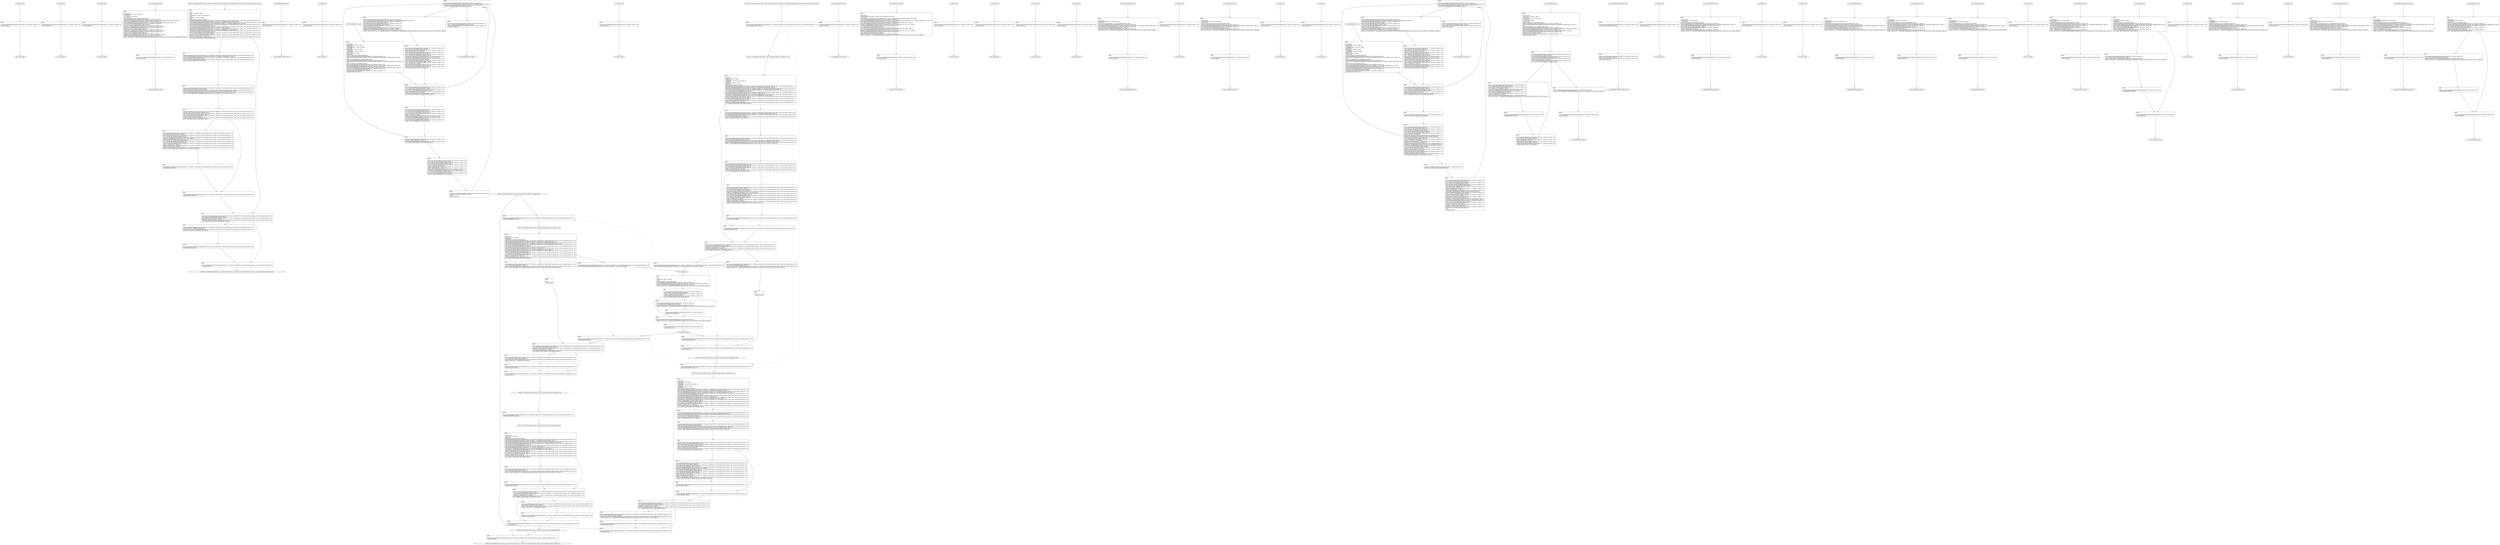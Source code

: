 digraph "icfg graph" {
BBio_ll_good1_end [label="{io_ll_good1_end}"];
BBio_ll_bad6_end [label="{io_ll_bad6_end}"];
BBio_ll_good5_end [label="{io_ll_good5_end}"];
BBio_ll_printWcharLine_end [label="{io_ll_printWcharLine_end}"];
BBCWE134_Uncontrolled_Format_String__char_environment_printf_05_ll_CWE134_Uncontrolled_Format_String__char_environment_printf_05_bad_end [label="{CWE134_Uncontrolled_Format_String__char_environment_printf_05_ll_CWE134_Uncontrolled_Format_String__char_environment_printf_05_bad_end}"];
BBio_ll_globalReturnsFalse_end [label="{io_ll_globalReturnsFalse_end}"];
BBio_ll_bad8_end [label="{io_ll_bad8_end}"];
BBio_ll_decodeHexWChars_end [label="{io_ll_decodeHexWChars_end}"];
BBio_ll_good7_end [label="{io_ll_good7_end}"];
BBCWE134_Uncontrolled_Format_String__char_environment_printf_05_ll_goodB2G2_end [label="{CWE134_Uncontrolled_Format_String__char_environment_printf_05_ll_goodB2G2_end}"];
BBio_ll_globalReturnsTrue_end [label="{io_ll_globalReturnsTrue_end}"];
BBio_ll_printStructLine_end [label="{io_ll_printStructLine_end}"];
BBio_ll_bad7_end [label="{io_ll_bad7_end}"];
BBio_ll_good6_end [label="{io_ll_good6_end}"];
BBio_ll_bad2_end [label="{io_ll_bad2_end}"];
BBio_ll_bad9_end [label="{io_ll_bad9_end}"];
BBio_ll_printUnsignedLine_end [label="{io_ll_printUnsignedLine_end}"];
BBio_ll_good4_end [label="{io_ll_good4_end}"];
BBio_ll_printSizeTLine_end [label="{io_ll_printSizeTLine_end}"];
BBio_ll_bad5_end [label="{io_ll_bad5_end}"];
BBio_ll_printLine_end [label="{io_ll_printLine_end}"];
BBio_ll_bad4_end [label="{io_ll_bad4_end}"];
BBio_ll_decodeHexChars_end [label="{io_ll_decodeHexChars_end}"];
BBio_ll_printBytesLine_end [label="{io_ll_printBytesLine_end}"];
BBio_ll_globalReturnsTrueOrFalse_end [label="{io_ll_globalReturnsTrueOrFalse_end}"];
BBCWE134_Uncontrolled_Format_String__char_environment_printf_05_ll_goodB2G1_end [label="{CWE134_Uncontrolled_Format_String__char_environment_printf_05_ll_goodB2G1_end}"];
BBio_ll_good3_end [label="{io_ll_good3_end}"];
BBCWE134_Uncontrolled_Format_String__char_environment_printf_05_ll_CWE134_Uncontrolled_Format_String__char_environment_printf_05_good_end [label="{CWE134_Uncontrolled_Format_String__char_environment_printf_05_ll_CWE134_Uncontrolled_Format_String__char_environment_printf_05_good_end}"];
BBio_ll_printHexCharLine_end [label="{io_ll_printHexCharLine_end}"];
BBio_ll_good9_end [label="{io_ll_good9_end}"];
BBio_ll_bad3_end [label="{io_ll_bad3_end}"];
BBio_ll_printDoubleLine_end [label="{io_ll_printDoubleLine_end}"];
BBio_ll_printShortLine_end [label="{io_ll_printShortLine_end}"];
BBio_ll_printLongLine_end [label="{io_ll_printLongLine_end}"];
BBio_ll_bad1_end [label="{io_ll_bad1_end}"];
BBio_ll_printFloatLine_end [label="{io_ll_printFloatLine_end}"];
BBio_ll_printWLine_end [label="{io_ll_printWLine_end}"];
BBio_ll_good2_end [label="{io_ll_good2_end}"];
BBio_ll_printIntLine_end [label="{io_ll_printIntLine_end}"];
BBio_ll_good8_end [label="{io_ll_good8_end}"];
BBio_ll_printLongLongLine_end [label="{io_ll_printLongLongLine_end}"];
BBCWE134_Uncontrolled_Format_String__char_environment_printf_05_ll_goodG2B1_end [label="{CWE134_Uncontrolled_Format_String__char_environment_printf_05_ll_goodG2B1_end}"];
BBio_ll_printHexUnsignedCharLine_end [label="{io_ll_printHexUnsignedCharLine_end}"];
BBio_ll_printSinkLine_end [label="{io_ll_printSinkLine_end}"];
BBCWE134_Uncontrolled_Format_String__char_environment_printf_05_ll_goodG2B2_end [label="{CWE134_Uncontrolled_Format_String__char_environment_printf_05_ll_goodG2B2_end}"];
BBio_ll_good1_start [label="{io_ll_good1_start}", shape=record];
io_ll_good1BB69 [label="{BB69:\l\l/home/raoxue/Desktop/MemVerif/workspace/000_079_726/source_code/io.c:187\l
  ret void, !dbg !52\l
}", shape=record];
BBio_ll_bad6_start [label="{io_ll_bad6_start}", shape=record];
io_ll_bad6BB83 [label="{BB83:\l\l/home/raoxue/Desktop/MemVerif/workspace/000_079_726/source_code/io.c:203\l
  ret void, !dbg !52\l
}", shape=record];
BBio_ll_good5_start [label="{io_ll_good5_start}", shape=record];
io_ll_good5BB73 [label="{BB73:\l\l/home/raoxue/Desktop/MemVerif/workspace/000_079_726/source_code/io.c:191\l
  ret void, !dbg !52\l
}", shape=record];
BBio_ll_printWcharLine_start [label="{io_ll_printWcharLine_start}", shape=record];
io_ll_printWcharLineBB28 [label="{BB28:\l\l/:1537447424\l
  %wideChar.addr = alloca i32, align 4\l
/:1537447424\l
  %s = alloca [2 x i32], align 4\l
/:1537447424\l
  store i32 %wideChar, i32* %wideChar.addr, align 4\l
/home/raoxue/Desktop/MemVerif/workspace/000_079_726/source_code/io.c:70\l
  call void @llvm.dbg.declare(metadata i32* %wideChar.addr, metadata !162, metadata !DIExpression()), !dbg !163\l
/home/raoxue/Desktop/MemVerif/workspace/000_079_726/source_code/io.c:74\l
  call void @llvm.dbg.declare(metadata [2 x i32]* %s, metadata !164, metadata !DIExpression()), !dbg !168\l
/home/raoxue/Desktop/MemVerif/workspace/000_079_726/source_code/io.c:75\l
  %0 = load i32, i32* %wideChar.addr, align 4, !dbg !61\l
/home/raoxue/Desktop/MemVerif/workspace/000_079_726/source_code/io.c:75\l
  %arrayidx = getelementptr inbounds [2 x i32], [2 x i32]* %s, i64 0, i64 0, !dbg !62\l
/home/raoxue/Desktop/MemVerif/workspace/000_079_726/source_code/io.c:75\l
  store i32 %0, i32* %arrayidx, align 4, !dbg !63\l
/home/raoxue/Desktop/MemVerif/workspace/000_079_726/source_code/io.c:76\l
  %arrayidx1 = getelementptr inbounds [2 x i32], [2 x i32]* %s, i64 0, i64 1, !dbg !64\l
/home/raoxue/Desktop/MemVerif/workspace/000_079_726/source_code/io.c:76\l
  store i32 0, i32* %arrayidx1, align 4, !dbg !65\l
/home/raoxue/Desktop/MemVerif/workspace/000_079_726/source_code/io.c:77\l
  %arraydecay = getelementptr inbounds [2 x i32], [2 x i32]* %s, i64 0, i64 0, !dbg !66\l
/home/raoxue/Desktop/MemVerif/workspace/000_079_726/source_code/io.c:77\l
  %call = call i32 (i8*, ...) @printf(i8* getelementptr inbounds ([5 x i8], [5 x i8]* @.str.10, i64 0, i64 0), i32* %arraydecay), !dbg !67\l
}", shape=record];
io_ll_printWcharLineBB28 [label="{BB28:\l\l/:1537447424\l
  %wideChar.addr = alloca i32, align 4\l
/:1537447424\l
  %s = alloca [2 x i32], align 4\l
/:1537447424\l
  store i32 %wideChar, i32* %wideChar.addr, align 4\l
/home/raoxue/Desktop/MemVerif/workspace/000_079_726/source_code/io.c:70\l
  call void @llvm.dbg.declare(metadata i32* %wideChar.addr, metadata !162, metadata !DIExpression()), !dbg !163\l
/home/raoxue/Desktop/MemVerif/workspace/000_079_726/source_code/io.c:74\l
  call void @llvm.dbg.declare(metadata [2 x i32]* %s, metadata !164, metadata !DIExpression()), !dbg !168\l
/home/raoxue/Desktop/MemVerif/workspace/000_079_726/source_code/io.c:75\l
  %0 = load i32, i32* %wideChar.addr, align 4, !dbg !61\l
/home/raoxue/Desktop/MemVerif/workspace/000_079_726/source_code/io.c:75\l
  %arrayidx = getelementptr inbounds [2 x i32], [2 x i32]* %s, i64 0, i64 0, !dbg !62\l
/home/raoxue/Desktop/MemVerif/workspace/000_079_726/source_code/io.c:75\l
  store i32 %0, i32* %arrayidx, align 4, !dbg !63\l
/home/raoxue/Desktop/MemVerif/workspace/000_079_726/source_code/io.c:76\l
  %arrayidx1 = getelementptr inbounds [2 x i32], [2 x i32]* %s, i64 0, i64 1, !dbg !64\l
/home/raoxue/Desktop/MemVerif/workspace/000_079_726/source_code/io.c:76\l
  store i32 0, i32* %arrayidx1, align 4, !dbg !65\l
/home/raoxue/Desktop/MemVerif/workspace/000_079_726/source_code/io.c:77\l
  %arraydecay = getelementptr inbounds [2 x i32], [2 x i32]* %s, i64 0, i64 0, !dbg !66\l
/home/raoxue/Desktop/MemVerif/workspace/000_079_726/source_code/io.c:77\l
  %call = call i32 (i8*, ...) @printf(i8* getelementptr inbounds ([5 x i8], [5 x i8]* @.str.10, i64 0, i64 0), i32* %arraydecay), !dbg !67\l
}", shape=record];
io_ll_printWcharLineBB29 [label="{BB29:\l\l/home/raoxue/Desktop/MemVerif/workspace/000_079_726/source_code/io.c:78\l
  ret void, !dbg !68\l
}", shape=record];
BBCWE134_Uncontrolled_Format_String__char_environment_printf_05_ll_CWE134_Uncontrolled_Format_String__char_environment_printf_05_bad_start [label="{CWE134_Uncontrolled_Format_String__char_environment_printf_05_ll_CWE134_Uncontrolled_Format_String__char_environment_printf_05_bad_start}", shape=record];
CWE134_Uncontrolled_Format_String__char_environment_printf_05_ll_CWE134_Uncontrolled_Format_String__char_environment_printf_05_badBB0 [label="{BB0:\l\l/:415\l
  %data = alloca i8*, align 8\l
/:415\l
  %dataBuffer = alloca [100 x i8], align 16\l
/:415\l
  %dataLen = alloca i64, align 8\l
/:415\l
  %environment = alloca i8*, align 8\l
/home/raoxue/Desktop/MemVerif/workspace/000_079_726/source_code/CWE134_Uncontrolled_Format_String__char_environment_printf_05.c:43\l
  call void @llvm.dbg.declare(metadata i8** %data, metadata !18, metadata !DIExpression()), !dbg !21\l
/home/raoxue/Desktop/MemVerif/workspace/000_079_726/source_code/CWE134_Uncontrolled_Format_String__char_environment_printf_05.c:44\l
  call void @llvm.dbg.declare(metadata [100 x i8]* %dataBuffer, metadata !22, metadata !DIExpression()), !dbg !26\l
/home/raoxue/Desktop/MemVerif/workspace/000_079_726/source_code/CWE134_Uncontrolled_Format_String__char_environment_printf_05.c:44\l
  %0 = bitcast [100 x i8]* %dataBuffer to i8*, !dbg !26\l
/home/raoxue/Desktop/MemVerif/workspace/000_079_726/source_code/CWE134_Uncontrolled_Format_String__char_environment_printf_05.c:44\l
  call void @llvm.memset.p0i8.i64(i8* align 16 %0, i8 0, i64 100, i1 false), !dbg !26\l
/home/raoxue/Desktop/MemVerif/workspace/000_079_726/source_code/CWE134_Uncontrolled_Format_String__char_environment_printf_05.c:45\l
  %arraydecay = getelementptr inbounds [100 x i8], [100 x i8]* %dataBuffer, i64 0, i64 0, !dbg !27\l
/home/raoxue/Desktop/MemVerif/workspace/000_079_726/source_code/CWE134_Uncontrolled_Format_String__char_environment_printf_05.c:45\l
  store i8* %arraydecay, i8** %data, align 8, !dbg !28\l
/home/raoxue/Desktop/MemVerif/workspace/000_079_726/source_code/CWE134_Uncontrolled_Format_String__char_environment_printf_05.c:46\l
  %1 = load i32, i32* @staticTrue, align 4, !dbg !29\l
/home/raoxue/Desktop/MemVerif/workspace/000_079_726/source_code/CWE134_Uncontrolled_Format_String__char_environment_printf_05.c:46\l
  %tobool = icmp ne i32 %1, 0, !dbg !29\l
/home/raoxue/Desktop/MemVerif/workspace/000_079_726/source_code/CWE134_Uncontrolled_Format_String__char_environment_printf_05.c:46\l
  br i1 %tobool, label %if.then, label %if.end5, !dbg !31\l
}", shape=record];
CWE134_Uncontrolled_Format_String__char_environment_printf_05_ll_CWE134_Uncontrolled_Format_String__char_environment_printf_05_badBB1 [label="{BB1:\l\l/home/raoxue/Desktop/MemVerif/workspace/000_079_726/source_code/CWE134_Uncontrolled_Format_String__char_environment_printf_05.c:50\l
  call void @llvm.dbg.declare(metadata i64* %dataLen, metadata !32, metadata !DIExpression()), !dbg !38\l
/home/raoxue/Desktop/MemVerif/workspace/000_079_726/source_code/CWE134_Uncontrolled_Format_String__char_environment_printf_05.c:50\l
  %2 = load i8*, i8** %data, align 8, !dbg !39\l
/home/raoxue/Desktop/MemVerif/workspace/000_079_726/source_code/CWE134_Uncontrolled_Format_String__char_environment_printf_05.c:50\l
  %call = call i64 @strlen(i8* %2) #6, !dbg !40\l
}", shape=record];
CWE134_Uncontrolled_Format_String__char_environment_printf_05_ll_CWE134_Uncontrolled_Format_String__char_environment_printf_05_badBB1 [label="{BB1:\l\l/home/raoxue/Desktop/MemVerif/workspace/000_079_726/source_code/CWE134_Uncontrolled_Format_String__char_environment_printf_05.c:50\l
  call void @llvm.dbg.declare(metadata i64* %dataLen, metadata !32, metadata !DIExpression()), !dbg !38\l
/home/raoxue/Desktop/MemVerif/workspace/000_079_726/source_code/CWE134_Uncontrolled_Format_String__char_environment_printf_05.c:50\l
  %2 = load i8*, i8** %data, align 8, !dbg !39\l
/home/raoxue/Desktop/MemVerif/workspace/000_079_726/source_code/CWE134_Uncontrolled_Format_String__char_environment_printf_05.c:50\l
  %call = call i64 @strlen(i8* %2) #6, !dbg !40\l
}", shape=record];
CWE134_Uncontrolled_Format_String__char_environment_printf_05_ll_CWE134_Uncontrolled_Format_String__char_environment_printf_05_badBB3 [label="{BB3:\l\l/home/raoxue/Desktop/MemVerif/workspace/000_079_726/source_code/CWE134_Uncontrolled_Format_String__char_environment_printf_05.c:50\l
  store i64 %call, i64* %dataLen, align 8, !dbg !38\l
/home/raoxue/Desktop/MemVerif/workspace/000_079_726/source_code/CWE134_Uncontrolled_Format_String__char_environment_printf_05.c:51\l
  call void @llvm.dbg.declare(metadata i8** %environment, metadata !41, metadata !DIExpression()), !dbg !42\l
/home/raoxue/Desktop/MemVerif/workspace/000_079_726/source_code/CWE134_Uncontrolled_Format_String__char_environment_printf_05.c:51\l
  %call1 = call i8* @getenv(i8* getelementptr inbounds ([4 x i8], [4 x i8]* @.str, i64 0, i64 0)) #7, !dbg !43\l
}", shape=record];
CWE134_Uncontrolled_Format_String__char_environment_printf_05_ll_CWE134_Uncontrolled_Format_String__char_environment_printf_05_badBB3 [label="{BB3:\l\l/home/raoxue/Desktop/MemVerif/workspace/000_079_726/source_code/CWE134_Uncontrolled_Format_String__char_environment_printf_05.c:50\l
  store i64 %call, i64* %dataLen, align 8, !dbg !38\l
/home/raoxue/Desktop/MemVerif/workspace/000_079_726/source_code/CWE134_Uncontrolled_Format_String__char_environment_printf_05.c:51\l
  call void @llvm.dbg.declare(metadata i8** %environment, metadata !41, metadata !DIExpression()), !dbg !42\l
/home/raoxue/Desktop/MemVerif/workspace/000_079_726/source_code/CWE134_Uncontrolled_Format_String__char_environment_printf_05.c:51\l
  %call1 = call i8* @getenv(i8* getelementptr inbounds ([4 x i8], [4 x i8]* @.str, i64 0, i64 0)) #7, !dbg !43\l
}", shape=record];
CWE134_Uncontrolled_Format_String__char_environment_printf_05_ll_CWE134_Uncontrolled_Format_String__char_environment_printf_05_badBB4 [label="{BB4:\l\l/home/raoxue/Desktop/MemVerif/workspace/000_079_726/source_code/CWE134_Uncontrolled_Format_String__char_environment_printf_05.c:51\l
  store i8* %call1, i8** %environment, align 8, !dbg !42\l
/home/raoxue/Desktop/MemVerif/workspace/000_079_726/source_code/CWE134_Uncontrolled_Format_String__char_environment_printf_05.c:53\l
  %3 = load i8*, i8** %environment, align 8, !dbg !44\l
/home/raoxue/Desktop/MemVerif/workspace/000_079_726/source_code/CWE134_Uncontrolled_Format_String__char_environment_printf_05.c:53\l
  %cmp = icmp ne i8* %3, null, !dbg !46\l
/home/raoxue/Desktop/MemVerif/workspace/000_079_726/source_code/CWE134_Uncontrolled_Format_String__char_environment_printf_05.c:53\l
  br i1 %cmp, label %if.then2, label %if.end, !dbg !47\l
}", shape=record];
CWE134_Uncontrolled_Format_String__char_environment_printf_05_ll_CWE134_Uncontrolled_Format_String__char_environment_printf_05_badBB5 [label="{BB5:\l\l/home/raoxue/Desktop/MemVerif/workspace/000_079_726/source_code/CWE134_Uncontrolled_Format_String__char_environment_printf_05.c:56\l
  %4 = load i8*, i8** %data, align 8, !dbg !48\l
/home/raoxue/Desktop/MemVerif/workspace/000_079_726/source_code/CWE134_Uncontrolled_Format_String__char_environment_printf_05.c:56\l
  %5 = load i64, i64* %dataLen, align 8, !dbg !50\l
/home/raoxue/Desktop/MemVerif/workspace/000_079_726/source_code/CWE134_Uncontrolled_Format_String__char_environment_printf_05.c:56\l
  %add.ptr = getelementptr inbounds i8, i8* %4, i64 %5, !dbg !51\l
/home/raoxue/Desktop/MemVerif/workspace/000_079_726/source_code/CWE134_Uncontrolled_Format_String__char_environment_printf_05.c:56\l
  %6 = load i8*, i8** %environment, align 8, !dbg !52\l
/home/raoxue/Desktop/MemVerif/workspace/000_079_726/source_code/CWE134_Uncontrolled_Format_String__char_environment_printf_05.c:56\l
  %7 = load i64, i64* %dataLen, align 8, !dbg !53\l
/home/raoxue/Desktop/MemVerif/workspace/000_079_726/source_code/CWE134_Uncontrolled_Format_String__char_environment_printf_05.c:56\l
  %sub = sub i64 100, %7, !dbg !54\l
/home/raoxue/Desktop/MemVerif/workspace/000_079_726/source_code/CWE134_Uncontrolled_Format_String__char_environment_printf_05.c:56\l
  %sub3 = sub i64 %sub, 1, !dbg !55\l
/home/raoxue/Desktop/MemVerif/workspace/000_079_726/source_code/CWE134_Uncontrolled_Format_String__char_environment_printf_05.c:56\l
  %call4 = call i8* @strncat(i8* %add.ptr, i8* %6, i64 %sub3) #7, !dbg !56\l
}", shape=record];
CWE134_Uncontrolled_Format_String__char_environment_printf_05_ll_CWE134_Uncontrolled_Format_String__char_environment_printf_05_badBB5 [label="{BB5:\l\l/home/raoxue/Desktop/MemVerif/workspace/000_079_726/source_code/CWE134_Uncontrolled_Format_String__char_environment_printf_05.c:56\l
  %4 = load i8*, i8** %data, align 8, !dbg !48\l
/home/raoxue/Desktop/MemVerif/workspace/000_079_726/source_code/CWE134_Uncontrolled_Format_String__char_environment_printf_05.c:56\l
  %5 = load i64, i64* %dataLen, align 8, !dbg !50\l
/home/raoxue/Desktop/MemVerif/workspace/000_079_726/source_code/CWE134_Uncontrolled_Format_String__char_environment_printf_05.c:56\l
  %add.ptr = getelementptr inbounds i8, i8* %4, i64 %5, !dbg !51\l
/home/raoxue/Desktop/MemVerif/workspace/000_079_726/source_code/CWE134_Uncontrolled_Format_String__char_environment_printf_05.c:56\l
  %6 = load i8*, i8** %environment, align 8, !dbg !52\l
/home/raoxue/Desktop/MemVerif/workspace/000_079_726/source_code/CWE134_Uncontrolled_Format_String__char_environment_printf_05.c:56\l
  %7 = load i64, i64* %dataLen, align 8, !dbg !53\l
/home/raoxue/Desktop/MemVerif/workspace/000_079_726/source_code/CWE134_Uncontrolled_Format_String__char_environment_printf_05.c:56\l
  %sub = sub i64 100, %7, !dbg !54\l
/home/raoxue/Desktop/MemVerif/workspace/000_079_726/source_code/CWE134_Uncontrolled_Format_String__char_environment_printf_05.c:56\l
  %sub3 = sub i64 %sub, 1, !dbg !55\l
/home/raoxue/Desktop/MemVerif/workspace/000_079_726/source_code/CWE134_Uncontrolled_Format_String__char_environment_printf_05.c:56\l
  %call4 = call i8* @strncat(i8* %add.ptr, i8* %6, i64 %sub3) #7, !dbg !56\l
}", shape=record];
CWE134_Uncontrolled_Format_String__char_environment_printf_05_ll_CWE134_Uncontrolled_Format_String__char_environment_printf_05_badBB7 [label="{BB7:\l\l/home/raoxue/Desktop/MemVerif/workspace/000_079_726/source_code/CWE134_Uncontrolled_Format_String__char_environment_printf_05.c:57\l
  br label %if.end, !dbg !57\l
}", shape=record];
CWE134_Uncontrolled_Format_String__char_environment_printf_05_ll_CWE134_Uncontrolled_Format_String__char_environment_printf_05_badBB6 [label="{BB6:\l\l/home/raoxue/Desktop/MemVerif/workspace/000_079_726/source_code/CWE134_Uncontrolled_Format_String__char_environment_printf_05.c:59\l
  br label %if.end5, !dbg !58\l
}", shape=record];
CWE134_Uncontrolled_Format_String__char_environment_printf_05_ll_CWE134_Uncontrolled_Format_String__char_environment_printf_05_badBB2 [label="{BB2:\l\l/home/raoxue/Desktop/MemVerif/workspace/000_079_726/source_code/CWE134_Uncontrolled_Format_String__char_environment_printf_05.c:60\l
  %8 = load i32, i32* @staticTrue, align 4, !dbg !59\l
/home/raoxue/Desktop/MemVerif/workspace/000_079_726/source_code/CWE134_Uncontrolled_Format_String__char_environment_printf_05.c:60\l
  %tobool6 = icmp ne i32 %8, 0, !dbg !59\l
/home/raoxue/Desktop/MemVerif/workspace/000_079_726/source_code/CWE134_Uncontrolled_Format_String__char_environment_printf_05.c:60\l
  br i1 %tobool6, label %if.then7, label %if.end9, !dbg !61\l
}", shape=record];
CWE134_Uncontrolled_Format_String__char_environment_printf_05_ll_CWE134_Uncontrolled_Format_String__char_environment_printf_05_badBB8 [label="{BB8:\l\l/home/raoxue/Desktop/MemVerif/workspace/000_079_726/source_code/CWE134_Uncontrolled_Format_String__char_environment_printf_05.c:63\l
  %9 = load i8*, i8** %data, align 8, !dbg !62\l
/home/raoxue/Desktop/MemVerif/workspace/000_079_726/source_code/CWE134_Uncontrolled_Format_String__char_environment_printf_05.c:63\l
  %call8 = call i32 (i8*, ...) @printf(i8* %9), !dbg !64\l
}", shape=record];
CWE134_Uncontrolled_Format_String__char_environment_printf_05_ll_CWE134_Uncontrolled_Format_String__char_environment_printf_05_badBB8 [label="{BB8:\l\l/home/raoxue/Desktop/MemVerif/workspace/000_079_726/source_code/CWE134_Uncontrolled_Format_String__char_environment_printf_05.c:63\l
  %9 = load i8*, i8** %data, align 8, !dbg !62\l
/home/raoxue/Desktop/MemVerif/workspace/000_079_726/source_code/CWE134_Uncontrolled_Format_String__char_environment_printf_05.c:63\l
  %call8 = call i32 (i8*, ...) @printf(i8* %9), !dbg !64\l
}", shape=record];
CWE134_Uncontrolled_Format_String__char_environment_printf_05_ll_CWE134_Uncontrolled_Format_String__char_environment_printf_05_badBB10 [label="{BB10:\l\l/home/raoxue/Desktop/MemVerif/workspace/000_079_726/source_code/CWE134_Uncontrolled_Format_String__char_environment_printf_05.c:64\l
  br label %if.end9, !dbg !65\l
}", shape=record];
CWE134_Uncontrolled_Format_String__char_environment_printf_05_ll_CWE134_Uncontrolled_Format_String__char_environment_printf_05_badBB9 [label="{BB9:\l\l/home/raoxue/Desktop/MemVerif/workspace/000_079_726/source_code/CWE134_Uncontrolled_Format_String__char_environment_printf_05.c:65\l
  ret void, !dbg !66\l
}", shape=record];
BBio_ll_globalReturnsFalse_start [label="{io_ll_globalReturnsFalse_start}", shape=record];
io_ll_globalReturnsFalseBB66 [label="{BB66:\l\l/home/raoxue/Desktop/MemVerif/workspace/000_079_726/source_code/io.c:163\l
  ret i32 0, !dbg !52\l
}", shape=record];
BBio_ll_bad8_start [label="{io_ll_bad8_start}", shape=record];
io_ll_bad8BB85 [label="{BB85:\l\l/home/raoxue/Desktop/MemVerif/workspace/000_079_726/source_code/io.c:205\l
  ret void, !dbg !52\l
}", shape=record];
BBio_ll_decodeHexWChars_start [label="{io_ll_decodeHexWChars_start}", shape=record];
io_ll_decodeHexWCharsBB55 [label="{BB55:\l\l/:105220680\l
  %bytes.addr = alloca i8*, align 8\l
/:105220680\l
  %numBytes.addr = alloca i64, align 8\l
/:105220680\l
  %hex.addr = alloca i32*, align 8\l
/:105220680\l
  %numWritten = alloca i64, align 8\l
/:105220680\l
  %byte = alloca i32, align 4\l
/:105220680\l
  store i8* %bytes, i8** %bytes.addr, align 8\l
/home/raoxue/Desktop/MemVerif/workspace/000_079_726/source_code/io.c:135\l
  call void @llvm.dbg.declare(metadata i8** %bytes.addr, metadata !290, metadata !DIExpression()), !dbg !291\l
/:135\l
  store i64 %numBytes, i64* %numBytes.addr, align 8\l
/home/raoxue/Desktop/MemVerif/workspace/000_079_726/source_code/io.c:135\l
  call void @llvm.dbg.declare(metadata i64* %numBytes.addr, metadata !292, metadata !DIExpression()), !dbg !293\l
/:135\l
  store i32* %hex, i32** %hex.addr, align 8\l
/home/raoxue/Desktop/MemVerif/workspace/000_079_726/source_code/io.c:135\l
  call void @llvm.dbg.declare(metadata i32** %hex.addr, metadata !294, metadata !DIExpression()), !dbg !295\l
/home/raoxue/Desktop/MemVerif/workspace/000_079_726/source_code/io.c:137\l
  call void @llvm.dbg.declare(metadata i64* %numWritten, metadata !296, metadata !DIExpression()), !dbg !297\l
/home/raoxue/Desktop/MemVerif/workspace/000_079_726/source_code/io.c:137\l
  store i64 0, i64* %numWritten, align 8, !dbg !65\l
/home/raoxue/Desktop/MemVerif/workspace/000_079_726/source_code/io.c:143\l
  br label %while.cond, !dbg !66\l
}", shape=record];
io_ll_decodeHexWCharsBB56 [label="{BB56:\l\l/home/raoxue/Desktop/MemVerif/workspace/000_079_726/source_code/io.c:143\l
  %0 = load i64, i64* %numWritten, align 8, !dbg !67\l
/home/raoxue/Desktop/MemVerif/workspace/000_079_726/source_code/io.c:143\l
  %1 = load i64, i64* %numBytes.addr, align 8, !dbg !68\l
/home/raoxue/Desktop/MemVerif/workspace/000_079_726/source_code/io.c:143\l
  %cmp = icmp ult i64 %0, %1, !dbg !69\l
/home/raoxue/Desktop/MemVerif/workspace/000_079_726/source_code/io.c:143\l
  br i1 %cmp, label %land.lhs.true, label %land.end, !dbg !70\l
}", shape=record];
io_ll_decodeHexWCharsBB57 [label="{BB57:\l\l/home/raoxue/Desktop/MemVerif/workspace/000_079_726/source_code/io.c:143\l
  %2 = load i32*, i32** %hex.addr, align 8, !dbg !71\l
/home/raoxue/Desktop/MemVerif/workspace/000_079_726/source_code/io.c:143\l
  %3 = load i64, i64* %numWritten, align 8, !dbg !72\l
/home/raoxue/Desktop/MemVerif/workspace/000_079_726/source_code/io.c:143\l
  %mul = mul i64 2, %3, !dbg !73\l
/home/raoxue/Desktop/MemVerif/workspace/000_079_726/source_code/io.c:143\l
  %arrayidx = getelementptr inbounds i32, i32* %2, i64 %mul, !dbg !71\l
/home/raoxue/Desktop/MemVerif/workspace/000_079_726/source_code/io.c:143\l
  %4 = load i32, i32* %arrayidx, align 4, !dbg !71\l
/home/raoxue/Desktop/MemVerif/workspace/000_079_726/source_code/io.c:143\l
  %call = call i32 @iswxdigit(i32 %4) #5, !dbg !74\l
}", shape=record];
io_ll_decodeHexWCharsBB57 [label="{BB57:\l\l/home/raoxue/Desktop/MemVerif/workspace/000_079_726/source_code/io.c:143\l
  %2 = load i32*, i32** %hex.addr, align 8, !dbg !71\l
/home/raoxue/Desktop/MemVerif/workspace/000_079_726/source_code/io.c:143\l
  %3 = load i64, i64* %numWritten, align 8, !dbg !72\l
/home/raoxue/Desktop/MemVerif/workspace/000_079_726/source_code/io.c:143\l
  %mul = mul i64 2, %3, !dbg !73\l
/home/raoxue/Desktop/MemVerif/workspace/000_079_726/source_code/io.c:143\l
  %arrayidx = getelementptr inbounds i32, i32* %2, i64 %mul, !dbg !71\l
/home/raoxue/Desktop/MemVerif/workspace/000_079_726/source_code/io.c:143\l
  %4 = load i32, i32* %arrayidx, align 4, !dbg !71\l
/home/raoxue/Desktop/MemVerif/workspace/000_079_726/source_code/io.c:143\l
  %call = call i32 @iswxdigit(i32 %4) #5, !dbg !74\l
}", shape=record];
io_ll_decodeHexWCharsBB59 [label="{BB59:\l\l/home/raoxue/Desktop/MemVerif/workspace/000_079_726/source_code/io.c:143\l
  %tobool = icmp ne i32 %call, 0, !dbg !74\l
/home/raoxue/Desktop/MemVerif/workspace/000_079_726/source_code/io.c:143\l
  br i1 %tobool, label %land.rhs, label %land.end, !dbg !75\l
}", shape=record];
io_ll_decodeHexWCharsBB60 [label="{BB60:\l\l/home/raoxue/Desktop/MemVerif/workspace/000_079_726/source_code/io.c:143\l
  %5 = load i32*, i32** %hex.addr, align 8, !dbg !76\l
/home/raoxue/Desktop/MemVerif/workspace/000_079_726/source_code/io.c:143\l
  %6 = load i64, i64* %numWritten, align 8, !dbg !77\l
/home/raoxue/Desktop/MemVerif/workspace/000_079_726/source_code/io.c:143\l
  %mul1 = mul i64 2, %6, !dbg !78\l
/home/raoxue/Desktop/MemVerif/workspace/000_079_726/source_code/io.c:143\l
  %add = add i64 %mul1, 1, !dbg !79\l
/home/raoxue/Desktop/MemVerif/workspace/000_079_726/source_code/io.c:143\l
  %arrayidx2 = getelementptr inbounds i32, i32* %5, i64 %add, !dbg !76\l
/home/raoxue/Desktop/MemVerif/workspace/000_079_726/source_code/io.c:143\l
  %7 = load i32, i32* %arrayidx2, align 4, !dbg !76\l
/home/raoxue/Desktop/MemVerif/workspace/000_079_726/source_code/io.c:143\l
  %call3 = call i32 @iswxdigit(i32 %7) #5, !dbg !80\l
}", shape=record];
io_ll_decodeHexWCharsBB60 [label="{BB60:\l\l/home/raoxue/Desktop/MemVerif/workspace/000_079_726/source_code/io.c:143\l
  %5 = load i32*, i32** %hex.addr, align 8, !dbg !76\l
/home/raoxue/Desktop/MemVerif/workspace/000_079_726/source_code/io.c:143\l
  %6 = load i64, i64* %numWritten, align 8, !dbg !77\l
/home/raoxue/Desktop/MemVerif/workspace/000_079_726/source_code/io.c:143\l
  %mul1 = mul i64 2, %6, !dbg !78\l
/home/raoxue/Desktop/MemVerif/workspace/000_079_726/source_code/io.c:143\l
  %add = add i64 %mul1, 1, !dbg !79\l
/home/raoxue/Desktop/MemVerif/workspace/000_079_726/source_code/io.c:143\l
  %arrayidx2 = getelementptr inbounds i32, i32* %5, i64 %add, !dbg !76\l
/home/raoxue/Desktop/MemVerif/workspace/000_079_726/source_code/io.c:143\l
  %7 = load i32, i32* %arrayidx2, align 4, !dbg !76\l
/home/raoxue/Desktop/MemVerif/workspace/000_079_726/source_code/io.c:143\l
  %call3 = call i32 @iswxdigit(i32 %7) #5, !dbg !80\l
}", shape=record];
io_ll_decodeHexWCharsBB61 [label="{BB61:\l\l/home/raoxue/Desktop/MemVerif/workspace/000_079_726/source_code/io.c:143\l
  %tobool4 = icmp ne i32 %call3, 0, !dbg !75\l
/:143\l
  br label %land.end\l
}", shape=record];
io_ll_decodeHexWCharsBB58 [label="{BB58:\l\l/home/raoxue/Desktop/MemVerif/workspace/000_079_726/source_code/io.c:0\l
  %8 = phi i1 [ false, %land.lhs.true ], [ false, %while.cond ], [ %tobool4, %land.rhs ], !dbg !81\l
/home/raoxue/Desktop/MemVerif/workspace/000_079_726/source_code/io.c:143\l
  br i1 %8, label %while.body, label %while.end, !dbg !66\l
}", shape=record];
io_ll_decodeHexWCharsBB62 [label="{BB62:\l\l/home/raoxue/Desktop/MemVerif/workspace/000_079_726/source_code/io.c:145\l
  call void @llvm.dbg.declare(metadata i32* %byte, metadata !314, metadata !DIExpression()), !dbg !316\l
/home/raoxue/Desktop/MemVerif/workspace/000_079_726/source_code/io.c:146\l
  %9 = load i32*, i32** %hex.addr, align 8, !dbg !85\l
/home/raoxue/Desktop/MemVerif/workspace/000_079_726/source_code/io.c:146\l
  %10 = load i64, i64* %numWritten, align 8, !dbg !86\l
/home/raoxue/Desktop/MemVerif/workspace/000_079_726/source_code/io.c:146\l
  %mul5 = mul i64 2, %10, !dbg !87\l
/home/raoxue/Desktop/MemVerif/workspace/000_079_726/source_code/io.c:146\l
  %arrayidx6 = getelementptr inbounds i32, i32* %9, i64 %mul5, !dbg !85\l
/home/raoxue/Desktop/MemVerif/workspace/000_079_726/source_code/io.c:146\l
  %call7 = call i32 (i32*, i32*, ...) @__isoc99_swscanf(i32* %arrayidx6, i32* getelementptr inbounds ([5 x i32], [5 x i32]* @.str.16, i64 0, i64 0), i32* %byte) #5, !dbg !88\l
}", shape=record];
io_ll_decodeHexWCharsBB62 [label="{BB62:\l\l/home/raoxue/Desktop/MemVerif/workspace/000_079_726/source_code/io.c:145\l
  call void @llvm.dbg.declare(metadata i32* %byte, metadata !314, metadata !DIExpression()), !dbg !316\l
/home/raoxue/Desktop/MemVerif/workspace/000_079_726/source_code/io.c:146\l
  %9 = load i32*, i32** %hex.addr, align 8, !dbg !85\l
/home/raoxue/Desktop/MemVerif/workspace/000_079_726/source_code/io.c:146\l
  %10 = load i64, i64* %numWritten, align 8, !dbg !86\l
/home/raoxue/Desktop/MemVerif/workspace/000_079_726/source_code/io.c:146\l
  %mul5 = mul i64 2, %10, !dbg !87\l
/home/raoxue/Desktop/MemVerif/workspace/000_079_726/source_code/io.c:146\l
  %arrayidx6 = getelementptr inbounds i32, i32* %9, i64 %mul5, !dbg !85\l
/home/raoxue/Desktop/MemVerif/workspace/000_079_726/source_code/io.c:146\l
  %call7 = call i32 (i32*, i32*, ...) @__isoc99_swscanf(i32* %arrayidx6, i32* getelementptr inbounds ([5 x i32], [5 x i32]* @.str.16, i64 0, i64 0), i32* %byte) #5, !dbg !88\l
}", shape=record];
io_ll_decodeHexWCharsBB64 [label="{BB64:\l\l/home/raoxue/Desktop/MemVerif/workspace/000_079_726/source_code/io.c:147\l
  %11 = load i32, i32* %byte, align 4, !dbg !89\l
/home/raoxue/Desktop/MemVerif/workspace/000_079_726/source_code/io.c:147\l
  %conv = trunc i32 %11 to i8, !dbg !90\l
/home/raoxue/Desktop/MemVerif/workspace/000_079_726/source_code/io.c:147\l
  %12 = load i8*, i8** %bytes.addr, align 8, !dbg !91\l
/home/raoxue/Desktop/MemVerif/workspace/000_079_726/source_code/io.c:147\l
  %13 = load i64, i64* %numWritten, align 8, !dbg !92\l
/home/raoxue/Desktop/MemVerif/workspace/000_079_726/source_code/io.c:147\l
  %arrayidx8 = getelementptr inbounds i8, i8* %12, i64 %13, !dbg !91\l
/home/raoxue/Desktop/MemVerif/workspace/000_079_726/source_code/io.c:147\l
  store i8 %conv, i8* %arrayidx8, align 1, !dbg !93\l
/home/raoxue/Desktop/MemVerif/workspace/000_079_726/source_code/io.c:148\l
  %14 = load i64, i64* %numWritten, align 8, !dbg !94\l
/home/raoxue/Desktop/MemVerif/workspace/000_079_726/source_code/io.c:148\l
  %inc = add i64 %14, 1, !dbg !94\l
/home/raoxue/Desktop/MemVerif/workspace/000_079_726/source_code/io.c:148\l
  store i64 %inc, i64* %numWritten, align 8, !dbg !94\l
/home/raoxue/Desktop/MemVerif/workspace/000_079_726/source_code/io.c:143\l
  br label %while.cond, !dbg !66, !llvm.loop !95\l
}", shape=record];
io_ll_decodeHexWCharsBB63 [label="{BB63:\l\l/home/raoxue/Desktop/MemVerif/workspace/000_079_726/source_code/io.c:151\l
  %15 = load i64, i64* %numWritten, align 8, !dbg !98\l
/home/raoxue/Desktop/MemVerif/workspace/000_079_726/source_code/io.c:151\l
  ret i64 %15, !dbg !99\l
}", shape=record];
BBio_ll_good7_start [label="{io_ll_good7_start}", shape=record];
io_ll_good7BB75 [label="{BB75:\l\l/home/raoxue/Desktop/MemVerif/workspace/000_079_726/source_code/io.c:193\l
  ret void, !dbg !52\l
}", shape=record];
BBCWE134_Uncontrolled_Format_String__char_environment_printf_05_ll_goodB2G2_start [label="{CWE134_Uncontrolled_Format_String__char_environment_printf_05_ll_goodB2G2_start}", shape=record];
CWE134_Uncontrolled_Format_String__char_environment_printf_05_ll_goodB2G2BB24 [label="{BB24:\l\l/:92853688\l
  %data = alloca i8*, align 8\l
/:92853688\l
  %dataBuffer = alloca [100 x i8], align 16\l
/:92853688\l
  %dataLen = alloca i64, align 8\l
/:92853688\l
  %environment = alloca i8*, align 8\l
/home/raoxue/Desktop/MemVerif/workspace/000_079_726/source_code/CWE134_Uncontrolled_Format_String__char_environment_printf_05.c:106\l
  call void @llvm.dbg.declare(metadata i8** %data, metadata !112, metadata !DIExpression()), !dbg !113\l
/home/raoxue/Desktop/MemVerif/workspace/000_079_726/source_code/CWE134_Uncontrolled_Format_String__char_environment_printf_05.c:107\l
  call void @llvm.dbg.declare(metadata [100 x i8]* %dataBuffer, metadata !114, metadata !DIExpression()), !dbg !115\l
/home/raoxue/Desktop/MemVerif/workspace/000_079_726/source_code/CWE134_Uncontrolled_Format_String__char_environment_printf_05.c:107\l
  %0 = bitcast [100 x i8]* %dataBuffer to i8*, !dbg !26\l
/home/raoxue/Desktop/MemVerif/workspace/000_079_726/source_code/CWE134_Uncontrolled_Format_String__char_environment_printf_05.c:107\l
  call void @llvm.memset.p0i8.i64(i8* align 16 %0, i8 0, i64 100, i1 false), !dbg !26\l
/home/raoxue/Desktop/MemVerif/workspace/000_079_726/source_code/CWE134_Uncontrolled_Format_String__char_environment_printf_05.c:108\l
  %arraydecay = getelementptr inbounds [100 x i8], [100 x i8]* %dataBuffer, i64 0, i64 0, !dbg !27\l
/home/raoxue/Desktop/MemVerif/workspace/000_079_726/source_code/CWE134_Uncontrolled_Format_String__char_environment_printf_05.c:108\l
  store i8* %arraydecay, i8** %data, align 8, !dbg !28\l
/home/raoxue/Desktop/MemVerif/workspace/000_079_726/source_code/CWE134_Uncontrolled_Format_String__char_environment_printf_05.c:109\l
  %1 = load i32, i32* @staticTrue, align 4, !dbg !29\l
/home/raoxue/Desktop/MemVerif/workspace/000_079_726/source_code/CWE134_Uncontrolled_Format_String__char_environment_printf_05.c:109\l
  %tobool = icmp ne i32 %1, 0, !dbg !29\l
/home/raoxue/Desktop/MemVerif/workspace/000_079_726/source_code/CWE134_Uncontrolled_Format_String__char_environment_printf_05.c:109\l
  br i1 %tobool, label %if.then, label %if.end5, !dbg !31\l
}", shape=record];
CWE134_Uncontrolled_Format_String__char_environment_printf_05_ll_goodB2G2BB25 [label="{BB25:\l\l/home/raoxue/Desktop/MemVerif/workspace/000_079_726/source_code/CWE134_Uncontrolled_Format_String__char_environment_printf_05.c:113\l
  call void @llvm.dbg.declare(metadata i64* %dataLen, metadata !121, metadata !DIExpression()), !dbg !124\l
/home/raoxue/Desktop/MemVerif/workspace/000_079_726/source_code/CWE134_Uncontrolled_Format_String__char_environment_printf_05.c:113\l
  %2 = load i8*, i8** %data, align 8, !dbg !39\l
/home/raoxue/Desktop/MemVerif/workspace/000_079_726/source_code/CWE134_Uncontrolled_Format_String__char_environment_printf_05.c:113\l
  %call = call i64 @strlen(i8* %2) #6, !dbg !40\l
}", shape=record];
CWE134_Uncontrolled_Format_String__char_environment_printf_05_ll_goodB2G2BB25 [label="{BB25:\l\l/home/raoxue/Desktop/MemVerif/workspace/000_079_726/source_code/CWE134_Uncontrolled_Format_String__char_environment_printf_05.c:113\l
  call void @llvm.dbg.declare(metadata i64* %dataLen, metadata !121, metadata !DIExpression()), !dbg !124\l
/home/raoxue/Desktop/MemVerif/workspace/000_079_726/source_code/CWE134_Uncontrolled_Format_String__char_environment_printf_05.c:113\l
  %2 = load i8*, i8** %data, align 8, !dbg !39\l
/home/raoxue/Desktop/MemVerif/workspace/000_079_726/source_code/CWE134_Uncontrolled_Format_String__char_environment_printf_05.c:113\l
  %call = call i64 @strlen(i8* %2) #6, !dbg !40\l
}", shape=record];
CWE134_Uncontrolled_Format_String__char_environment_printf_05_ll_goodB2G2BB27 [label="{BB27:\l\l/home/raoxue/Desktop/MemVerif/workspace/000_079_726/source_code/CWE134_Uncontrolled_Format_String__char_environment_printf_05.c:113\l
  store i64 %call, i64* %dataLen, align 8, !dbg !38\l
/home/raoxue/Desktop/MemVerif/workspace/000_079_726/source_code/CWE134_Uncontrolled_Format_String__char_environment_printf_05.c:114\l
  call void @llvm.dbg.declare(metadata i8** %environment, metadata !127, metadata !DIExpression()), !dbg !128\l
/home/raoxue/Desktop/MemVerif/workspace/000_079_726/source_code/CWE134_Uncontrolled_Format_String__char_environment_printf_05.c:114\l
  %call1 = call i8* @getenv(i8* getelementptr inbounds ([4 x i8], [4 x i8]* @.str, i64 0, i64 0)) #7, !dbg !43\l
}", shape=record];
CWE134_Uncontrolled_Format_String__char_environment_printf_05_ll_goodB2G2BB27 [label="{BB27:\l\l/home/raoxue/Desktop/MemVerif/workspace/000_079_726/source_code/CWE134_Uncontrolled_Format_String__char_environment_printf_05.c:113\l
  store i64 %call, i64* %dataLen, align 8, !dbg !38\l
/home/raoxue/Desktop/MemVerif/workspace/000_079_726/source_code/CWE134_Uncontrolled_Format_String__char_environment_printf_05.c:114\l
  call void @llvm.dbg.declare(metadata i8** %environment, metadata !127, metadata !DIExpression()), !dbg !128\l
/home/raoxue/Desktop/MemVerif/workspace/000_079_726/source_code/CWE134_Uncontrolled_Format_String__char_environment_printf_05.c:114\l
  %call1 = call i8* @getenv(i8* getelementptr inbounds ([4 x i8], [4 x i8]* @.str, i64 0, i64 0)) #7, !dbg !43\l
}", shape=record];
CWE134_Uncontrolled_Format_String__char_environment_printf_05_ll_goodB2G2BB28 [label="{BB28:\l\l/home/raoxue/Desktop/MemVerif/workspace/000_079_726/source_code/CWE134_Uncontrolled_Format_String__char_environment_printf_05.c:114\l
  store i8* %call1, i8** %environment, align 8, !dbg !42\l
/home/raoxue/Desktop/MemVerif/workspace/000_079_726/source_code/CWE134_Uncontrolled_Format_String__char_environment_printf_05.c:116\l
  %3 = load i8*, i8** %environment, align 8, !dbg !44\l
/home/raoxue/Desktop/MemVerif/workspace/000_079_726/source_code/CWE134_Uncontrolled_Format_String__char_environment_printf_05.c:116\l
  %cmp = icmp ne i8* %3, null, !dbg !46\l
/home/raoxue/Desktop/MemVerif/workspace/000_079_726/source_code/CWE134_Uncontrolled_Format_String__char_environment_printf_05.c:116\l
  br i1 %cmp, label %if.then2, label %if.end, !dbg !47\l
}", shape=record];
CWE134_Uncontrolled_Format_String__char_environment_printf_05_ll_goodB2G2BB29 [label="{BB29:\l\l/home/raoxue/Desktop/MemVerif/workspace/000_079_726/source_code/CWE134_Uncontrolled_Format_String__char_environment_printf_05.c:119\l
  %4 = load i8*, i8** %data, align 8, !dbg !48\l
/home/raoxue/Desktop/MemVerif/workspace/000_079_726/source_code/CWE134_Uncontrolled_Format_String__char_environment_printf_05.c:119\l
  %5 = load i64, i64* %dataLen, align 8, !dbg !50\l
/home/raoxue/Desktop/MemVerif/workspace/000_079_726/source_code/CWE134_Uncontrolled_Format_String__char_environment_printf_05.c:119\l
  %add.ptr = getelementptr inbounds i8, i8* %4, i64 %5, !dbg !51\l
/home/raoxue/Desktop/MemVerif/workspace/000_079_726/source_code/CWE134_Uncontrolled_Format_String__char_environment_printf_05.c:119\l
  %6 = load i8*, i8** %environment, align 8, !dbg !52\l
/home/raoxue/Desktop/MemVerif/workspace/000_079_726/source_code/CWE134_Uncontrolled_Format_String__char_environment_printf_05.c:119\l
  %7 = load i64, i64* %dataLen, align 8, !dbg !53\l
/home/raoxue/Desktop/MemVerif/workspace/000_079_726/source_code/CWE134_Uncontrolled_Format_String__char_environment_printf_05.c:119\l
  %sub = sub i64 100, %7, !dbg !54\l
/home/raoxue/Desktop/MemVerif/workspace/000_079_726/source_code/CWE134_Uncontrolled_Format_String__char_environment_printf_05.c:119\l
  %sub3 = sub i64 %sub, 1, !dbg !55\l
/home/raoxue/Desktop/MemVerif/workspace/000_079_726/source_code/CWE134_Uncontrolled_Format_String__char_environment_printf_05.c:119\l
  %call4 = call i8* @strncat(i8* %add.ptr, i8* %6, i64 %sub3) #7, !dbg !56\l
}", shape=record];
CWE134_Uncontrolled_Format_String__char_environment_printf_05_ll_goodB2G2BB29 [label="{BB29:\l\l/home/raoxue/Desktop/MemVerif/workspace/000_079_726/source_code/CWE134_Uncontrolled_Format_String__char_environment_printf_05.c:119\l
  %4 = load i8*, i8** %data, align 8, !dbg !48\l
/home/raoxue/Desktop/MemVerif/workspace/000_079_726/source_code/CWE134_Uncontrolled_Format_String__char_environment_printf_05.c:119\l
  %5 = load i64, i64* %dataLen, align 8, !dbg !50\l
/home/raoxue/Desktop/MemVerif/workspace/000_079_726/source_code/CWE134_Uncontrolled_Format_String__char_environment_printf_05.c:119\l
  %add.ptr = getelementptr inbounds i8, i8* %4, i64 %5, !dbg !51\l
/home/raoxue/Desktop/MemVerif/workspace/000_079_726/source_code/CWE134_Uncontrolled_Format_String__char_environment_printf_05.c:119\l
  %6 = load i8*, i8** %environment, align 8, !dbg !52\l
/home/raoxue/Desktop/MemVerif/workspace/000_079_726/source_code/CWE134_Uncontrolled_Format_String__char_environment_printf_05.c:119\l
  %7 = load i64, i64* %dataLen, align 8, !dbg !53\l
/home/raoxue/Desktop/MemVerif/workspace/000_079_726/source_code/CWE134_Uncontrolled_Format_String__char_environment_printf_05.c:119\l
  %sub = sub i64 100, %7, !dbg !54\l
/home/raoxue/Desktop/MemVerif/workspace/000_079_726/source_code/CWE134_Uncontrolled_Format_String__char_environment_printf_05.c:119\l
  %sub3 = sub i64 %sub, 1, !dbg !55\l
/home/raoxue/Desktop/MemVerif/workspace/000_079_726/source_code/CWE134_Uncontrolled_Format_String__char_environment_printf_05.c:119\l
  %call4 = call i8* @strncat(i8* %add.ptr, i8* %6, i64 %sub3) #7, !dbg !56\l
}", shape=record];
CWE134_Uncontrolled_Format_String__char_environment_printf_05_ll_goodB2G2BB31 [label="{BB31:\l\l/home/raoxue/Desktop/MemVerif/workspace/000_079_726/source_code/CWE134_Uncontrolled_Format_String__char_environment_printf_05.c:120\l
  br label %if.end, !dbg !57\l
}", shape=record];
CWE134_Uncontrolled_Format_String__char_environment_printf_05_ll_goodB2G2BB30 [label="{BB30:\l\l/home/raoxue/Desktop/MemVerif/workspace/000_079_726/source_code/CWE134_Uncontrolled_Format_String__char_environment_printf_05.c:122\l
  br label %if.end5, !dbg !58\l
}", shape=record];
CWE134_Uncontrolled_Format_String__char_environment_printf_05_ll_goodB2G2BB26 [label="{BB26:\l\l/home/raoxue/Desktop/MemVerif/workspace/000_079_726/source_code/CWE134_Uncontrolled_Format_String__char_environment_printf_05.c:123\l
  %8 = load i32, i32* @staticTrue, align 4, !dbg !59\l
/home/raoxue/Desktop/MemVerif/workspace/000_079_726/source_code/CWE134_Uncontrolled_Format_String__char_environment_printf_05.c:123\l
  %tobool6 = icmp ne i32 %8, 0, !dbg !59\l
/home/raoxue/Desktop/MemVerif/workspace/000_079_726/source_code/CWE134_Uncontrolled_Format_String__char_environment_printf_05.c:123\l
  br i1 %tobool6, label %if.then7, label %if.end9, !dbg !61\l
}", shape=record];
CWE134_Uncontrolled_Format_String__char_environment_printf_05_ll_goodB2G2BB32 [label="{BB32:\l\l/home/raoxue/Desktop/MemVerif/workspace/000_079_726/source_code/CWE134_Uncontrolled_Format_String__char_environment_printf_05.c:126\l
  %9 = load i8*, i8** %data, align 8, !dbg !62\l
/home/raoxue/Desktop/MemVerif/workspace/000_079_726/source_code/CWE134_Uncontrolled_Format_String__char_environment_printf_05.c:126\l
  %call8 = call i32 (i8*, ...) @printf(i8* getelementptr inbounds ([4 x i8], [4 x i8]* @.str.2, i64 0, i64 0), i8* %9), !dbg !64\l
}", shape=record];
CWE134_Uncontrolled_Format_String__char_environment_printf_05_ll_goodB2G2BB32 [label="{BB32:\l\l/home/raoxue/Desktop/MemVerif/workspace/000_079_726/source_code/CWE134_Uncontrolled_Format_String__char_environment_printf_05.c:126\l
  %9 = load i8*, i8** %data, align 8, !dbg !62\l
/home/raoxue/Desktop/MemVerif/workspace/000_079_726/source_code/CWE134_Uncontrolled_Format_String__char_environment_printf_05.c:126\l
  %call8 = call i32 (i8*, ...) @printf(i8* getelementptr inbounds ([4 x i8], [4 x i8]* @.str.2, i64 0, i64 0), i8* %9), !dbg !64\l
}", shape=record];
CWE134_Uncontrolled_Format_String__char_environment_printf_05_ll_goodB2G2BB34 [label="{BB34:\l\l/home/raoxue/Desktop/MemVerif/workspace/000_079_726/source_code/CWE134_Uncontrolled_Format_String__char_environment_printf_05.c:127\l
  br label %if.end9, !dbg !65\l
}", shape=record];
CWE134_Uncontrolled_Format_String__char_environment_printf_05_ll_goodB2G2BB33 [label="{BB33:\l\l/home/raoxue/Desktop/MemVerif/workspace/000_079_726/source_code/CWE134_Uncontrolled_Format_String__char_environment_printf_05.c:128\l
  ret void, !dbg !66\l
}", shape=record];
BBio_ll_globalReturnsTrue_start [label="{io_ll_globalReturnsTrue_start}", shape=record];
io_ll_globalReturnsTrueBB65 [label="{BB65:\l\l/home/raoxue/Desktop/MemVerif/workspace/000_079_726/source_code/io.c:158\l
  ret i32 1, !dbg !52\l
}", shape=record];
BBio_ll_printStructLine_start [label="{io_ll_printStructLine_start}", shape=record];
io_ll_printStructLineBB36 [label="{BB36:\l\l/:1537447424\l
  %structTwoIntsStruct.addr = alloca %struct._twoIntsStruct*, align 8\l
/:1537447424\l
  store %struct._twoIntsStruct* %structTwoIntsStruct, %struct._twoIntsStruct** %structTwoIntsStruct.addr, align 8\l
/home/raoxue/Desktop/MemVerif/workspace/000_079_726/source_code/io.c:95\l
  call void @llvm.dbg.declare(metadata %struct._twoIntsStruct** %structTwoIntsStruct.addr, metadata !212, metadata !DIExpression()), !dbg !213\l
/home/raoxue/Desktop/MemVerif/workspace/000_079_726/source_code/io.c:97\l
  %0 = load %struct._twoIntsStruct*, %struct._twoIntsStruct** %structTwoIntsStruct.addr, align 8, !dbg !61\l
/home/raoxue/Desktop/MemVerif/workspace/000_079_726/source_code/io.c:97\l
  %intOne = getelementptr inbounds %struct._twoIntsStruct, %struct._twoIntsStruct* %0, i32 0, i32 0, !dbg !62\l
/home/raoxue/Desktop/MemVerif/workspace/000_079_726/source_code/io.c:97\l
  %1 = load i32, i32* %intOne, align 4, !dbg !62\l
/home/raoxue/Desktop/MemVerif/workspace/000_079_726/source_code/io.c:97\l
  %2 = load %struct._twoIntsStruct*, %struct._twoIntsStruct** %structTwoIntsStruct.addr, align 8, !dbg !63\l
/home/raoxue/Desktop/MemVerif/workspace/000_079_726/source_code/io.c:97\l
  %intTwo = getelementptr inbounds %struct._twoIntsStruct, %struct._twoIntsStruct* %2, i32 0, i32 1, !dbg !64\l
/home/raoxue/Desktop/MemVerif/workspace/000_079_726/source_code/io.c:97\l
  %3 = load i32, i32* %intTwo, align 4, !dbg !64\l
/home/raoxue/Desktop/MemVerif/workspace/000_079_726/source_code/io.c:97\l
  %call = call i32 (i8*, ...) @printf(i8* getelementptr inbounds ([10 x i8], [10 x i8]* @.str.13, i64 0, i64 0), i32 %1, i32 %3), !dbg !65\l
}", shape=record];
io_ll_printStructLineBB36 [label="{BB36:\l\l/:1537447424\l
  %structTwoIntsStruct.addr = alloca %struct._twoIntsStruct*, align 8\l
/:1537447424\l
  store %struct._twoIntsStruct* %structTwoIntsStruct, %struct._twoIntsStruct** %structTwoIntsStruct.addr, align 8\l
/home/raoxue/Desktop/MemVerif/workspace/000_079_726/source_code/io.c:95\l
  call void @llvm.dbg.declare(metadata %struct._twoIntsStruct** %structTwoIntsStruct.addr, metadata !212, metadata !DIExpression()), !dbg !213\l
/home/raoxue/Desktop/MemVerif/workspace/000_079_726/source_code/io.c:97\l
  %0 = load %struct._twoIntsStruct*, %struct._twoIntsStruct** %structTwoIntsStruct.addr, align 8, !dbg !61\l
/home/raoxue/Desktop/MemVerif/workspace/000_079_726/source_code/io.c:97\l
  %intOne = getelementptr inbounds %struct._twoIntsStruct, %struct._twoIntsStruct* %0, i32 0, i32 0, !dbg !62\l
/home/raoxue/Desktop/MemVerif/workspace/000_079_726/source_code/io.c:97\l
  %1 = load i32, i32* %intOne, align 4, !dbg !62\l
/home/raoxue/Desktop/MemVerif/workspace/000_079_726/source_code/io.c:97\l
  %2 = load %struct._twoIntsStruct*, %struct._twoIntsStruct** %structTwoIntsStruct.addr, align 8, !dbg !63\l
/home/raoxue/Desktop/MemVerif/workspace/000_079_726/source_code/io.c:97\l
  %intTwo = getelementptr inbounds %struct._twoIntsStruct, %struct._twoIntsStruct* %2, i32 0, i32 1, !dbg !64\l
/home/raoxue/Desktop/MemVerif/workspace/000_079_726/source_code/io.c:97\l
  %3 = load i32, i32* %intTwo, align 4, !dbg !64\l
/home/raoxue/Desktop/MemVerif/workspace/000_079_726/source_code/io.c:97\l
  %call = call i32 (i8*, ...) @printf(i8* getelementptr inbounds ([10 x i8], [10 x i8]* @.str.13, i64 0, i64 0), i32 %1, i32 %3), !dbg !65\l
}", shape=record];
io_ll_printStructLineBB37 [label="{BB37:\l\l/home/raoxue/Desktop/MemVerif/workspace/000_079_726/source_code/io.c:98\l
  ret void, !dbg !66\l
}", shape=record];
BBio_ll_bad7_start [label="{io_ll_bad7_start}", shape=record];
io_ll_bad7BB84 [label="{BB84:\l\l/home/raoxue/Desktop/MemVerif/workspace/000_079_726/source_code/io.c:204\l
  ret void, !dbg !52\l
}", shape=record];
BBio_ll_good6_start [label="{io_ll_good6_start}", shape=record];
io_ll_good6BB74 [label="{BB74:\l\l/home/raoxue/Desktop/MemVerif/workspace/000_079_726/source_code/io.c:192\l
  ret void, !dbg !52\l
}", shape=record];
BBio_ll_bad2_start [label="{io_ll_bad2_start}", shape=record];
io_ll_bad2BB79 [label="{BB79:\l\l/home/raoxue/Desktop/MemVerif/workspace/000_079_726/source_code/io.c:199\l
  ret void, !dbg !52\l
}", shape=record];
BBio_ll_bad9_start [label="{io_ll_bad9_start}", shape=record];
io_ll_bad9BB86 [label="{BB86:\l\l/home/raoxue/Desktop/MemVerif/workspace/000_079_726/source_code/io.c:206\l
  ret void, !dbg !52\l
}", shape=record];
BBio_ll_printUnsignedLine_start [label="{io_ll_printUnsignedLine_start}", shape=record];
io_ll_printUnsignedLineBB30 [label="{BB30:\l\l/:105381720\l
  %unsignedNumber.addr = alloca i32, align 4\l
/:105381720\l
  store i32 %unsignedNumber, i32* %unsignedNumber.addr, align 4\l
/home/raoxue/Desktop/MemVerif/workspace/000_079_726/source_code/io.c:80\l
  call void @llvm.dbg.declare(metadata i32* %unsignedNumber.addr, metadata !180, metadata !DIExpression()), !dbg !181\l
/home/raoxue/Desktop/MemVerif/workspace/000_079_726/source_code/io.c:82\l
  %0 = load i32, i32* %unsignedNumber.addr, align 4, !dbg !54\l
/home/raoxue/Desktop/MemVerif/workspace/000_079_726/source_code/io.c:82\l
  %call = call i32 (i8*, ...) @printf(i8* getelementptr inbounds ([4 x i8], [4 x i8]* @.str.11, i64 0, i64 0), i32 %0), !dbg !55\l
}", shape=record];
io_ll_printUnsignedLineBB30 [label="{BB30:\l\l/:105381720\l
  %unsignedNumber.addr = alloca i32, align 4\l
/:105381720\l
  store i32 %unsignedNumber, i32* %unsignedNumber.addr, align 4\l
/home/raoxue/Desktop/MemVerif/workspace/000_079_726/source_code/io.c:80\l
  call void @llvm.dbg.declare(metadata i32* %unsignedNumber.addr, metadata !180, metadata !DIExpression()), !dbg !181\l
/home/raoxue/Desktop/MemVerif/workspace/000_079_726/source_code/io.c:82\l
  %0 = load i32, i32* %unsignedNumber.addr, align 4, !dbg !54\l
/home/raoxue/Desktop/MemVerif/workspace/000_079_726/source_code/io.c:82\l
  %call = call i32 (i8*, ...) @printf(i8* getelementptr inbounds ([4 x i8], [4 x i8]* @.str.11, i64 0, i64 0), i32 %0), !dbg !55\l
}", shape=record];
io_ll_printUnsignedLineBB31 [label="{BB31:\l\l/home/raoxue/Desktop/MemVerif/workspace/000_079_726/source_code/io.c:83\l
  ret void, !dbg !56\l
}", shape=record];
BBio_ll_good4_start [label="{io_ll_good4_start}", shape=record];
io_ll_good4BB72 [label="{BB72:\l\l/home/raoxue/Desktop/MemVerif/workspace/000_079_726/source_code/io.c:190\l
  ret void, !dbg !52\l
}", shape=record];
BBio_ll_printSizeTLine_start [label="{io_ll_printSizeTLine_start}", shape=record];
io_ll_printSizeTLineBB24 [label="{BB24:\l\l/:1537447424\l
  %sizeTNumber.addr = alloca i64, align 8\l
/:1537447424\l
  store i64 %sizeTNumber, i64* %sizeTNumber.addr, align 8\l
/home/raoxue/Desktop/MemVerif/workspace/000_079_726/source_code/io.c:60\l
  call void @llvm.dbg.declare(metadata i64* %sizeTNumber.addr, metadata !146, metadata !DIExpression()), !dbg !147\l
/home/raoxue/Desktop/MemVerif/workspace/000_079_726/source_code/io.c:62\l
  %0 = load i64, i64* %sizeTNumber.addr, align 8, !dbg !57\l
/home/raoxue/Desktop/MemVerif/workspace/000_079_726/source_code/io.c:62\l
  %call = call i32 (i8*, ...) @printf(i8* getelementptr inbounds ([5 x i8], [5 x i8]* @.str.8, i64 0, i64 0), i64 %0), !dbg !58\l
}", shape=record];
io_ll_printSizeTLineBB24 [label="{BB24:\l\l/:1537447424\l
  %sizeTNumber.addr = alloca i64, align 8\l
/:1537447424\l
  store i64 %sizeTNumber, i64* %sizeTNumber.addr, align 8\l
/home/raoxue/Desktop/MemVerif/workspace/000_079_726/source_code/io.c:60\l
  call void @llvm.dbg.declare(metadata i64* %sizeTNumber.addr, metadata !146, metadata !DIExpression()), !dbg !147\l
/home/raoxue/Desktop/MemVerif/workspace/000_079_726/source_code/io.c:62\l
  %0 = load i64, i64* %sizeTNumber.addr, align 8, !dbg !57\l
/home/raoxue/Desktop/MemVerif/workspace/000_079_726/source_code/io.c:62\l
  %call = call i32 (i8*, ...) @printf(i8* getelementptr inbounds ([5 x i8], [5 x i8]* @.str.8, i64 0, i64 0), i64 %0), !dbg !58\l
}", shape=record];
io_ll_printSizeTLineBB25 [label="{BB25:\l\l/home/raoxue/Desktop/MemVerif/workspace/000_079_726/source_code/io.c:63\l
  ret void, !dbg !59\l
}", shape=record];
BBio_ll_bad5_start [label="{io_ll_bad5_start}", shape=record];
io_ll_bad5BB82 [label="{BB82:\l\l/home/raoxue/Desktop/MemVerif/workspace/000_079_726/source_code/io.c:202\l
  ret void, !dbg !52\l
}", shape=record];
BBio_ll_printLine_start [label="{io_ll_printLine_start}", shape=record];
io_ll_printLineBB0 [label="{BB0:\l\l/:415\l
  %line.addr = alloca i8*, align 8\l
/:415\l
  store i8* %line, i8** %line.addr, align 8\l
/home/raoxue/Desktop/MemVerif/workspace/000_079_726/source_code/io.c:11\l
  call void @llvm.dbg.declare(metadata i8** %line.addr, metadata !52, metadata !DIExpression()), !dbg !53\l
/home/raoxue/Desktop/MemVerif/workspace/000_079_726/source_code/io.c:13\l
  %call = call i32 (i8*, ...) @printf(i8* getelementptr inbounds ([9 x i8], [9 x i8]* @.str, i64 0, i64 0)), !dbg !54\l
}", shape=record];
io_ll_printLineBB0 [label="{BB0:\l\l/:415\l
  %line.addr = alloca i8*, align 8\l
/:415\l
  store i8* %line, i8** %line.addr, align 8\l
/home/raoxue/Desktop/MemVerif/workspace/000_079_726/source_code/io.c:11\l
  call void @llvm.dbg.declare(metadata i8** %line.addr, metadata !52, metadata !DIExpression()), !dbg !53\l
/home/raoxue/Desktop/MemVerif/workspace/000_079_726/source_code/io.c:13\l
  %call = call i32 (i8*, ...) @printf(i8* getelementptr inbounds ([9 x i8], [9 x i8]* @.str, i64 0, i64 0)), !dbg !54\l
}", shape=record];
io_ll_printLineBB1 [label="{BB1:\l\l/home/raoxue/Desktop/MemVerif/workspace/000_079_726/source_code/io.c:14\l
  %0 = load i8*, i8** %line.addr, align 8, !dbg !55\l
/home/raoxue/Desktop/MemVerif/workspace/000_079_726/source_code/io.c:14\l
  %cmp = icmp ne i8* %0, null, !dbg !57\l
/home/raoxue/Desktop/MemVerif/workspace/000_079_726/source_code/io.c:14\l
  br i1 %cmp, label %if.then, label %if.end, !dbg !58\l
}", shape=record];
io_ll_printLineBB2 [label="{BB2:\l\l/home/raoxue/Desktop/MemVerif/workspace/000_079_726/source_code/io.c:16\l
  %1 = load i8*, i8** %line.addr, align 8, !dbg !59\l
/home/raoxue/Desktop/MemVerif/workspace/000_079_726/source_code/io.c:16\l
  %call1 = call i32 (i8*, ...) @printf(i8* getelementptr inbounds ([4 x i8], [4 x i8]* @.str.1, i64 0, i64 0), i8* %1), !dbg !61\l
}", shape=record];
io_ll_printLineBB2 [label="{BB2:\l\l/home/raoxue/Desktop/MemVerif/workspace/000_079_726/source_code/io.c:16\l
  %1 = load i8*, i8** %line.addr, align 8, !dbg !59\l
/home/raoxue/Desktop/MemVerif/workspace/000_079_726/source_code/io.c:16\l
  %call1 = call i32 (i8*, ...) @printf(i8* getelementptr inbounds ([4 x i8], [4 x i8]* @.str.1, i64 0, i64 0), i8* %1), !dbg !61\l
}", shape=record];
io_ll_printLineBB4 [label="{BB4:\l\l/home/raoxue/Desktop/MemVerif/workspace/000_079_726/source_code/io.c:17\l
  br label %if.end, !dbg !62\l
}", shape=record];
io_ll_printLineBB3 [label="{BB3:\l\l/home/raoxue/Desktop/MemVerif/workspace/000_079_726/source_code/io.c:18\l
  %call2 = call i32 (i8*, ...) @printf(i8* getelementptr inbounds ([9 x i8], [9 x i8]* @.str.2, i64 0, i64 0)), !dbg !63\l
}", shape=record];
io_ll_printLineBB3 [label="{BB3:\l\l/home/raoxue/Desktop/MemVerif/workspace/000_079_726/source_code/io.c:18\l
  %call2 = call i32 (i8*, ...) @printf(i8* getelementptr inbounds ([9 x i8], [9 x i8]* @.str.2, i64 0, i64 0)), !dbg !63\l
}", shape=record];
io_ll_printLineBB5 [label="{BB5:\l\l/home/raoxue/Desktop/MemVerif/workspace/000_079_726/source_code/io.c:19\l
  ret void, !dbg !64\l
}", shape=record];
BBio_ll_bad4_start [label="{io_ll_bad4_start}", shape=record];
io_ll_bad4BB81 [label="{BB81:\l\l/home/raoxue/Desktop/MemVerif/workspace/000_079_726/source_code/io.c:201\l
  ret void, !dbg !52\l
}", shape=record];
BBio_ll_decodeHexChars_start [label="{io_ll_decodeHexChars_start}", shape=record];
io_ll_decodeHexCharsBB45 [label="{BB45:\l\l/:105235008\l
  %bytes.addr = alloca i8*, align 8\l
/:105235008\l
  %numBytes.addr = alloca i64, align 8\l
/:105235008\l
  %hex.addr = alloca i8*, align 8\l
/:105235008\l
  %numWritten = alloca i64, align 8\l
/:105235008\l
  %byte = alloca i32, align 4\l
/:105235008\l
  store i8* %bytes, i8** %bytes.addr, align 8\l
/home/raoxue/Desktop/MemVerif/workspace/000_079_726/source_code/io.c:113\l
  call void @llvm.dbg.declare(metadata i8** %bytes.addr, metadata !253, metadata !DIExpression()), !dbg !254\l
/:113\l
  store i64 %numBytes, i64* %numBytes.addr, align 8\l
/home/raoxue/Desktop/MemVerif/workspace/000_079_726/source_code/io.c:113\l
  call void @llvm.dbg.declare(metadata i64* %numBytes.addr, metadata !255, metadata !DIExpression()), !dbg !256\l
/:113\l
  store i8* %hex, i8** %hex.addr, align 8\l
/home/raoxue/Desktop/MemVerif/workspace/000_079_726/source_code/io.c:113\l
  call void @llvm.dbg.declare(metadata i8** %hex.addr, metadata !257, metadata !DIExpression()), !dbg !258\l
/home/raoxue/Desktop/MemVerif/workspace/000_079_726/source_code/io.c:115\l
  call void @llvm.dbg.declare(metadata i64* %numWritten, metadata !259, metadata !DIExpression()), !dbg !260\l
/home/raoxue/Desktop/MemVerif/workspace/000_079_726/source_code/io.c:115\l
  store i64 0, i64* %numWritten, align 8, !dbg !63\l
/home/raoxue/Desktop/MemVerif/workspace/000_079_726/source_code/io.c:121\l
  br label %while.cond, !dbg !64\l
}", shape=record];
io_ll_decodeHexCharsBB46 [label="{BB46:\l\l/home/raoxue/Desktop/MemVerif/workspace/000_079_726/source_code/io.c:121\l
  %0 = load i64, i64* %numWritten, align 8, !dbg !65\l
/home/raoxue/Desktop/MemVerif/workspace/000_079_726/source_code/io.c:121\l
  %1 = load i64, i64* %numBytes.addr, align 8, !dbg !66\l
/home/raoxue/Desktop/MemVerif/workspace/000_079_726/source_code/io.c:121\l
  %cmp = icmp ult i64 %0, %1, !dbg !67\l
/home/raoxue/Desktop/MemVerif/workspace/000_079_726/source_code/io.c:121\l
  br i1 %cmp, label %land.lhs.true, label %land.end, !dbg !68\l
}", shape=record];
io_ll_decodeHexCharsBB47 [label="{BB47:\l\l/home/raoxue/Desktop/MemVerif/workspace/000_079_726/source_code/io.c:121\l
  %call = call i16** @__ctype_b_loc() #5, !dbg !69\l
}", shape=record];
io_ll_decodeHexCharsBB47 [label="{BB47:\l\l/home/raoxue/Desktop/MemVerif/workspace/000_079_726/source_code/io.c:121\l
  %call = call i16** @__ctype_b_loc() #5, !dbg !69\l
}", shape=record];
io_ll_decodeHexCharsBB49 [label="{BB49:\l\l/home/raoxue/Desktop/MemVerif/workspace/000_079_726/source_code/io.c:121\l
  %2 = load i16*, i16** %call, align 8, !dbg !69\l
/home/raoxue/Desktop/MemVerif/workspace/000_079_726/source_code/io.c:121\l
  %3 = load i8*, i8** %hex.addr, align 8, !dbg !69\l
/home/raoxue/Desktop/MemVerif/workspace/000_079_726/source_code/io.c:121\l
  %4 = load i64, i64* %numWritten, align 8, !dbg !69\l
/home/raoxue/Desktop/MemVerif/workspace/000_079_726/source_code/io.c:121\l
  %mul = mul i64 2, %4, !dbg !69\l
/home/raoxue/Desktop/MemVerif/workspace/000_079_726/source_code/io.c:121\l
  %arrayidx = getelementptr inbounds i8, i8* %3, i64 %mul, !dbg !69\l
/home/raoxue/Desktop/MemVerif/workspace/000_079_726/source_code/io.c:121\l
  %5 = load i8, i8* %arrayidx, align 1, !dbg !69\l
/home/raoxue/Desktop/MemVerif/workspace/000_079_726/source_code/io.c:121\l
  %conv = sext i8 %5 to i32, !dbg !69\l
/home/raoxue/Desktop/MemVerif/workspace/000_079_726/source_code/io.c:121\l
  %idxprom = sext i32 %conv to i64, !dbg !69\l
/home/raoxue/Desktop/MemVerif/workspace/000_079_726/source_code/io.c:121\l
  %arrayidx1 = getelementptr inbounds i16, i16* %2, i64 %idxprom, !dbg !69\l
/home/raoxue/Desktop/MemVerif/workspace/000_079_726/source_code/io.c:121\l
  %6 = load i16, i16* %arrayidx1, align 2, !dbg !69\l
/home/raoxue/Desktop/MemVerif/workspace/000_079_726/source_code/io.c:121\l
  %conv2 = zext i16 %6 to i32, !dbg !69\l
/home/raoxue/Desktop/MemVerif/workspace/000_079_726/source_code/io.c:121\l
  %and = and i32 %conv2, 4096, !dbg !69\l
/home/raoxue/Desktop/MemVerif/workspace/000_079_726/source_code/io.c:121\l
  %tobool = icmp ne i32 %and, 0, !dbg !69\l
/home/raoxue/Desktop/MemVerif/workspace/000_079_726/source_code/io.c:121\l
  br i1 %tobool, label %land.rhs, label %land.end, !dbg !70\l
}", shape=record];
io_ll_decodeHexCharsBB50 [label="{BB50:\l\l/home/raoxue/Desktop/MemVerif/workspace/000_079_726/source_code/io.c:121\l
  %call3 = call i16** @__ctype_b_loc() #5, !dbg !71\l
}", shape=record];
io_ll_decodeHexCharsBB50 [label="{BB50:\l\l/home/raoxue/Desktop/MemVerif/workspace/000_079_726/source_code/io.c:121\l
  %call3 = call i16** @__ctype_b_loc() #5, !dbg !71\l
}", shape=record];
io_ll_decodeHexCharsBB51 [label="{BB51:\l\l/home/raoxue/Desktop/MemVerif/workspace/000_079_726/source_code/io.c:121\l
  %7 = load i16*, i16** %call3, align 8, !dbg !71\l
/home/raoxue/Desktop/MemVerif/workspace/000_079_726/source_code/io.c:121\l
  %8 = load i8*, i8** %hex.addr, align 8, !dbg !71\l
/home/raoxue/Desktop/MemVerif/workspace/000_079_726/source_code/io.c:121\l
  %9 = load i64, i64* %numWritten, align 8, !dbg !71\l
/home/raoxue/Desktop/MemVerif/workspace/000_079_726/source_code/io.c:121\l
  %mul4 = mul i64 2, %9, !dbg !71\l
/home/raoxue/Desktop/MemVerif/workspace/000_079_726/source_code/io.c:121\l
  %add = add i64 %mul4, 1, !dbg !71\l
/home/raoxue/Desktop/MemVerif/workspace/000_079_726/source_code/io.c:121\l
  %arrayidx5 = getelementptr inbounds i8, i8* %8, i64 %add, !dbg !71\l
/home/raoxue/Desktop/MemVerif/workspace/000_079_726/source_code/io.c:121\l
  %10 = load i8, i8* %arrayidx5, align 1, !dbg !71\l
/home/raoxue/Desktop/MemVerif/workspace/000_079_726/source_code/io.c:121\l
  %conv6 = sext i8 %10 to i32, !dbg !71\l
/home/raoxue/Desktop/MemVerif/workspace/000_079_726/source_code/io.c:121\l
  %idxprom7 = sext i32 %conv6 to i64, !dbg !71\l
/home/raoxue/Desktop/MemVerif/workspace/000_079_726/source_code/io.c:121\l
  %arrayidx8 = getelementptr inbounds i16, i16* %7, i64 %idxprom7, !dbg !71\l
/home/raoxue/Desktop/MemVerif/workspace/000_079_726/source_code/io.c:121\l
  %11 = load i16, i16* %arrayidx8, align 2, !dbg !71\l
/home/raoxue/Desktop/MemVerif/workspace/000_079_726/source_code/io.c:121\l
  %conv9 = zext i16 %11 to i32, !dbg !71\l
/home/raoxue/Desktop/MemVerif/workspace/000_079_726/source_code/io.c:121\l
  %and10 = and i32 %conv9, 4096, !dbg !71\l
/home/raoxue/Desktop/MemVerif/workspace/000_079_726/source_code/io.c:121\l
  %tobool11 = icmp ne i32 %and10, 0, !dbg !70\l
/:121\l
  br label %land.end\l
}", shape=record];
io_ll_decodeHexCharsBB48 [label="{BB48:\l\l/home/raoxue/Desktop/MemVerif/workspace/000_079_726/source_code/io.c:0\l
  %12 = phi i1 [ false, %land.lhs.true ], [ false, %while.cond ], [ %tobool11, %land.rhs ], !dbg !72\l
/home/raoxue/Desktop/MemVerif/workspace/000_079_726/source_code/io.c:121\l
  br i1 %12, label %while.body, label %while.end, !dbg !64\l
}", shape=record];
io_ll_decodeHexCharsBB52 [label="{BB52:\l\l/home/raoxue/Desktop/MemVerif/workspace/000_079_726/source_code/io.c:123\l
  call void @llvm.dbg.declare(metadata i32* %byte, metadata !270, metadata !DIExpression()), !dbg !272\l
/home/raoxue/Desktop/MemVerif/workspace/000_079_726/source_code/io.c:124\l
  %13 = load i8*, i8** %hex.addr, align 8, !dbg !76\l
/home/raoxue/Desktop/MemVerif/workspace/000_079_726/source_code/io.c:124\l
  %14 = load i64, i64* %numWritten, align 8, !dbg !77\l
/home/raoxue/Desktop/MemVerif/workspace/000_079_726/source_code/io.c:124\l
  %mul12 = mul i64 2, %14, !dbg !78\l
/home/raoxue/Desktop/MemVerif/workspace/000_079_726/source_code/io.c:124\l
  %arrayidx13 = getelementptr inbounds i8, i8* %13, i64 %mul12, !dbg !76\l
/home/raoxue/Desktop/MemVerif/workspace/000_079_726/source_code/io.c:124\l
  %call14 = call i32 (i8*, i8*, ...) @__isoc99_sscanf(i8* %arrayidx13, i8* getelementptr inbounds ([5 x i8], [5 x i8]* @.str.14, i64 0, i64 0), i32* %byte) #6, !dbg !79\l
}", shape=record];
io_ll_decodeHexCharsBB52 [label="{BB52:\l\l/home/raoxue/Desktop/MemVerif/workspace/000_079_726/source_code/io.c:123\l
  call void @llvm.dbg.declare(metadata i32* %byte, metadata !270, metadata !DIExpression()), !dbg !272\l
/home/raoxue/Desktop/MemVerif/workspace/000_079_726/source_code/io.c:124\l
  %13 = load i8*, i8** %hex.addr, align 8, !dbg !76\l
/home/raoxue/Desktop/MemVerif/workspace/000_079_726/source_code/io.c:124\l
  %14 = load i64, i64* %numWritten, align 8, !dbg !77\l
/home/raoxue/Desktop/MemVerif/workspace/000_079_726/source_code/io.c:124\l
  %mul12 = mul i64 2, %14, !dbg !78\l
/home/raoxue/Desktop/MemVerif/workspace/000_079_726/source_code/io.c:124\l
  %arrayidx13 = getelementptr inbounds i8, i8* %13, i64 %mul12, !dbg !76\l
/home/raoxue/Desktop/MemVerif/workspace/000_079_726/source_code/io.c:124\l
  %call14 = call i32 (i8*, i8*, ...) @__isoc99_sscanf(i8* %arrayidx13, i8* getelementptr inbounds ([5 x i8], [5 x i8]* @.str.14, i64 0, i64 0), i32* %byte) #6, !dbg !79\l
}", shape=record];
io_ll_decodeHexCharsBB54 [label="{BB54:\l\l/home/raoxue/Desktop/MemVerif/workspace/000_079_726/source_code/io.c:125\l
  %15 = load i32, i32* %byte, align 4, !dbg !80\l
/home/raoxue/Desktop/MemVerif/workspace/000_079_726/source_code/io.c:125\l
  %conv15 = trunc i32 %15 to i8, !dbg !81\l
/home/raoxue/Desktop/MemVerif/workspace/000_079_726/source_code/io.c:125\l
  %16 = load i8*, i8** %bytes.addr, align 8, !dbg !82\l
/home/raoxue/Desktop/MemVerif/workspace/000_079_726/source_code/io.c:125\l
  %17 = load i64, i64* %numWritten, align 8, !dbg !83\l
/home/raoxue/Desktop/MemVerif/workspace/000_079_726/source_code/io.c:125\l
  %arrayidx16 = getelementptr inbounds i8, i8* %16, i64 %17, !dbg !82\l
/home/raoxue/Desktop/MemVerif/workspace/000_079_726/source_code/io.c:125\l
  store i8 %conv15, i8* %arrayidx16, align 1, !dbg !84\l
/home/raoxue/Desktop/MemVerif/workspace/000_079_726/source_code/io.c:126\l
  %18 = load i64, i64* %numWritten, align 8, !dbg !85\l
/home/raoxue/Desktop/MemVerif/workspace/000_079_726/source_code/io.c:126\l
  %inc = add i64 %18, 1, !dbg !85\l
/home/raoxue/Desktop/MemVerif/workspace/000_079_726/source_code/io.c:126\l
  store i64 %inc, i64* %numWritten, align 8, !dbg !85\l
/home/raoxue/Desktop/MemVerif/workspace/000_079_726/source_code/io.c:121\l
  br label %while.cond, !dbg !64, !llvm.loop !86\l
}", shape=record];
io_ll_decodeHexCharsBB53 [label="{BB53:\l\l/home/raoxue/Desktop/MemVerif/workspace/000_079_726/source_code/io.c:129\l
  %19 = load i64, i64* %numWritten, align 8, !dbg !89\l
/home/raoxue/Desktop/MemVerif/workspace/000_079_726/source_code/io.c:129\l
  ret i64 %19, !dbg !90\l
}", shape=record];
BBio_ll_printBytesLine_start [label="{io_ll_printBytesLine_start}", shape=record];
io_ll_printBytesLineBB38 [label="{BB38:\l\l/:1537447424\l
  %bytes.addr = alloca i8*, align 8\l
/:1537447424\l
  %numBytes.addr = alloca i64, align 8\l
/:1537447424\l
  %i = alloca i64, align 8\l
/:1537447424\l
  store i8* %bytes, i8** %bytes.addr, align 8\l
/home/raoxue/Desktop/MemVerif/workspace/000_079_726/source_code/io.c:100\l
  call void @llvm.dbg.declare(metadata i8** %bytes.addr, metadata !224, metadata !DIExpression()), !dbg !225\l
/:100\l
  store i64 %numBytes, i64* %numBytes.addr, align 8\l
/home/raoxue/Desktop/MemVerif/workspace/000_079_726/source_code/io.c:100\l
  call void @llvm.dbg.declare(metadata i64* %numBytes.addr, metadata !226, metadata !DIExpression()), !dbg !227\l
/home/raoxue/Desktop/MemVerif/workspace/000_079_726/source_code/io.c:102\l
  call void @llvm.dbg.declare(metadata i64* %i, metadata !228, metadata !DIExpression()), !dbg !229\l
/home/raoxue/Desktop/MemVerif/workspace/000_079_726/source_code/io.c:103\l
  store i64 0, i64* %i, align 8, !dbg !62\l
/home/raoxue/Desktop/MemVerif/workspace/000_079_726/source_code/io.c:103\l
  br label %for.cond, !dbg !64\l
}", shape=record];
io_ll_printBytesLineBB39 [label="{BB39:\l\l/home/raoxue/Desktop/MemVerif/workspace/000_079_726/source_code/io.c:103\l
  %0 = load i64, i64* %i, align 8, !dbg !65\l
/home/raoxue/Desktop/MemVerif/workspace/000_079_726/source_code/io.c:103\l
  %1 = load i64, i64* %numBytes.addr, align 8, !dbg !67\l
/home/raoxue/Desktop/MemVerif/workspace/000_079_726/source_code/io.c:103\l
  %cmp = icmp ult i64 %0, %1, !dbg !68\l
/home/raoxue/Desktop/MemVerif/workspace/000_079_726/source_code/io.c:103\l
  br i1 %cmp, label %for.body, label %for.end, !dbg !69\l
}", shape=record];
io_ll_printBytesLineBB40 [label="{BB40:\l\l/home/raoxue/Desktop/MemVerif/workspace/000_079_726/source_code/io.c:105\l
  %2 = load i8*, i8** %bytes.addr, align 8, !dbg !70\l
/home/raoxue/Desktop/MemVerif/workspace/000_079_726/source_code/io.c:105\l
  %3 = load i64, i64* %i, align 8, !dbg !72\l
/home/raoxue/Desktop/MemVerif/workspace/000_079_726/source_code/io.c:105\l
  %arrayidx = getelementptr inbounds i8, i8* %2, i64 %3, !dbg !70\l
/home/raoxue/Desktop/MemVerif/workspace/000_079_726/source_code/io.c:105\l
  %4 = load i8, i8* %arrayidx, align 1, !dbg !70\l
/home/raoxue/Desktop/MemVerif/workspace/000_079_726/source_code/io.c:105\l
  %conv = zext i8 %4 to i32, !dbg !70\l
/home/raoxue/Desktop/MemVerif/workspace/000_079_726/source_code/io.c:105\l
  %call = call i32 (i8*, ...) @printf(i8* getelementptr inbounds ([5 x i8], [5 x i8]* @.str.14, i64 0, i64 0), i32 %conv), !dbg !73\l
}", shape=record];
io_ll_printBytesLineBB40 [label="{BB40:\l\l/home/raoxue/Desktop/MemVerif/workspace/000_079_726/source_code/io.c:105\l
  %2 = load i8*, i8** %bytes.addr, align 8, !dbg !70\l
/home/raoxue/Desktop/MemVerif/workspace/000_079_726/source_code/io.c:105\l
  %3 = load i64, i64* %i, align 8, !dbg !72\l
/home/raoxue/Desktop/MemVerif/workspace/000_079_726/source_code/io.c:105\l
  %arrayidx = getelementptr inbounds i8, i8* %2, i64 %3, !dbg !70\l
/home/raoxue/Desktop/MemVerif/workspace/000_079_726/source_code/io.c:105\l
  %4 = load i8, i8* %arrayidx, align 1, !dbg !70\l
/home/raoxue/Desktop/MemVerif/workspace/000_079_726/source_code/io.c:105\l
  %conv = zext i8 %4 to i32, !dbg !70\l
/home/raoxue/Desktop/MemVerif/workspace/000_079_726/source_code/io.c:105\l
  %call = call i32 (i8*, ...) @printf(i8* getelementptr inbounds ([5 x i8], [5 x i8]* @.str.14, i64 0, i64 0), i32 %conv), !dbg !73\l
}", shape=record];
io_ll_printBytesLineBB42 [label="{BB42:\l\l/home/raoxue/Desktop/MemVerif/workspace/000_079_726/source_code/io.c:106\l
  br label %for.inc, !dbg !74\l
}", shape=record];
io_ll_printBytesLineBB43 [label="{BB43:\l\l/home/raoxue/Desktop/MemVerif/workspace/000_079_726/source_code/io.c:103\l
  %5 = load i64, i64* %i, align 8, !dbg !75\l
/home/raoxue/Desktop/MemVerif/workspace/000_079_726/source_code/io.c:103\l
  %inc = add i64 %5, 1, !dbg !75\l
/home/raoxue/Desktop/MemVerif/workspace/000_079_726/source_code/io.c:103\l
  store i64 %inc, i64* %i, align 8, !dbg !75\l
/home/raoxue/Desktop/MemVerif/workspace/000_079_726/source_code/io.c:103\l
  br label %for.cond, !dbg !76, !llvm.loop !77\l
}", shape=record];
io_ll_printBytesLineBB41 [label="{BB41:\l\l/home/raoxue/Desktop/MemVerif/workspace/000_079_726/source_code/io.c:107\l
  %call1 = call i32 @puts(i8* getelementptr inbounds ([1 x i8], [1 x i8]* @.str.15, i64 0, i64 0)), !dbg !80\l
}", shape=record];
io_ll_printBytesLineBB41 [label="{BB41:\l\l/home/raoxue/Desktop/MemVerif/workspace/000_079_726/source_code/io.c:107\l
  %call1 = call i32 @puts(i8* getelementptr inbounds ([1 x i8], [1 x i8]* @.str.15, i64 0, i64 0)), !dbg !80\l
}", shape=record];
io_ll_printBytesLineBB44 [label="{BB44:\l\l/home/raoxue/Desktop/MemVerif/workspace/000_079_726/source_code/io.c:108\l
  ret void, !dbg !81\l
}", shape=record];
BBio_ll_globalReturnsTrueOrFalse_start [label="{io_ll_globalReturnsTrueOrFalse_start}", shape=record];
io_ll_globalReturnsTrueOrFalseBB67 [label="{BB67:\l\l/home/raoxue/Desktop/MemVerif/workspace/000_079_726/source_code/io.c:168\l
  %call = call i32 @rand() #5, !dbg !52\l
}", shape=record];
io_ll_globalReturnsTrueOrFalseBB67 [label="{BB67:\l\l/home/raoxue/Desktop/MemVerif/workspace/000_079_726/source_code/io.c:168\l
  %call = call i32 @rand() #5, !dbg !52\l
}", shape=record];
io_ll_globalReturnsTrueOrFalseBB68 [label="{BB68:\l\l/home/raoxue/Desktop/MemVerif/workspace/000_079_726/source_code/io.c:168\l
  %rem = srem i32 %call, 2, !dbg !53\l
/home/raoxue/Desktop/MemVerif/workspace/000_079_726/source_code/io.c:168\l
  ret i32 %rem, !dbg !54\l
}", shape=record];
BBCWE134_Uncontrolled_Format_String__char_environment_printf_05_ll_goodB2G1_start [label="{CWE134_Uncontrolled_Format_String__char_environment_printf_05_ll_goodB2G1_start}", shape=record];
CWE134_Uncontrolled_Format_String__char_environment_printf_05_ll_goodB2G1BB11 [label="{BB11:\l\l/:92826376\l
  %data = alloca i8*, align 8\l
/:92826376\l
  %dataBuffer = alloca [100 x i8], align 16\l
/:92826376\l
  %dataLen = alloca i64, align 8\l
/:92826376\l
  %environment = alloca i8*, align 8\l
/home/raoxue/Desktop/MemVerif/workspace/000_079_726/source_code/CWE134_Uncontrolled_Format_String__char_environment_printf_05.c:74\l
  call void @llvm.dbg.declare(metadata i8** %data, metadata !68, metadata !DIExpression()), !dbg !69\l
/home/raoxue/Desktop/MemVerif/workspace/000_079_726/source_code/CWE134_Uncontrolled_Format_String__char_environment_printf_05.c:75\l
  call void @llvm.dbg.declare(metadata [100 x i8]* %dataBuffer, metadata !70, metadata !DIExpression()), !dbg !71\l
/home/raoxue/Desktop/MemVerif/workspace/000_079_726/source_code/CWE134_Uncontrolled_Format_String__char_environment_printf_05.c:75\l
  %0 = bitcast [100 x i8]* %dataBuffer to i8*, !dbg !26\l
/home/raoxue/Desktop/MemVerif/workspace/000_079_726/source_code/CWE134_Uncontrolled_Format_String__char_environment_printf_05.c:75\l
  call void @llvm.memset.p0i8.i64(i8* align 16 %0, i8 0, i64 100, i1 false), !dbg !26\l
/home/raoxue/Desktop/MemVerif/workspace/000_079_726/source_code/CWE134_Uncontrolled_Format_String__char_environment_printf_05.c:76\l
  %arraydecay = getelementptr inbounds [100 x i8], [100 x i8]* %dataBuffer, i64 0, i64 0, !dbg !27\l
/home/raoxue/Desktop/MemVerif/workspace/000_079_726/source_code/CWE134_Uncontrolled_Format_String__char_environment_printf_05.c:76\l
  store i8* %arraydecay, i8** %data, align 8, !dbg !28\l
/home/raoxue/Desktop/MemVerif/workspace/000_079_726/source_code/CWE134_Uncontrolled_Format_String__char_environment_printf_05.c:77\l
  %1 = load i32, i32* @staticTrue, align 4, !dbg !29\l
/home/raoxue/Desktop/MemVerif/workspace/000_079_726/source_code/CWE134_Uncontrolled_Format_String__char_environment_printf_05.c:77\l
  %tobool = icmp ne i32 %1, 0, !dbg !29\l
/home/raoxue/Desktop/MemVerif/workspace/000_079_726/source_code/CWE134_Uncontrolled_Format_String__char_environment_printf_05.c:77\l
  br i1 %tobool, label %if.then, label %if.end5, !dbg !31\l
}", shape=record];
CWE134_Uncontrolled_Format_String__char_environment_printf_05_ll_goodB2G1BB12 [label="{BB12:\l\l/home/raoxue/Desktop/MemVerif/workspace/000_079_726/source_code/CWE134_Uncontrolled_Format_String__char_environment_printf_05.c:81\l
  call void @llvm.dbg.declare(metadata i64* %dataLen, metadata !77, metadata !DIExpression()), !dbg !80\l
/home/raoxue/Desktop/MemVerif/workspace/000_079_726/source_code/CWE134_Uncontrolled_Format_String__char_environment_printf_05.c:81\l
  %2 = load i8*, i8** %data, align 8, !dbg !39\l
/home/raoxue/Desktop/MemVerif/workspace/000_079_726/source_code/CWE134_Uncontrolled_Format_String__char_environment_printf_05.c:81\l
  %call = call i64 @strlen(i8* %2) #6, !dbg !40\l
}", shape=record];
CWE134_Uncontrolled_Format_String__char_environment_printf_05_ll_goodB2G1BB12 [label="{BB12:\l\l/home/raoxue/Desktop/MemVerif/workspace/000_079_726/source_code/CWE134_Uncontrolled_Format_String__char_environment_printf_05.c:81\l
  call void @llvm.dbg.declare(metadata i64* %dataLen, metadata !77, metadata !DIExpression()), !dbg !80\l
/home/raoxue/Desktop/MemVerif/workspace/000_079_726/source_code/CWE134_Uncontrolled_Format_String__char_environment_printf_05.c:81\l
  %2 = load i8*, i8** %data, align 8, !dbg !39\l
/home/raoxue/Desktop/MemVerif/workspace/000_079_726/source_code/CWE134_Uncontrolled_Format_String__char_environment_printf_05.c:81\l
  %call = call i64 @strlen(i8* %2) #6, !dbg !40\l
}", shape=record];
CWE134_Uncontrolled_Format_String__char_environment_printf_05_ll_goodB2G1BB14 [label="{BB14:\l\l/home/raoxue/Desktop/MemVerif/workspace/000_079_726/source_code/CWE134_Uncontrolled_Format_String__char_environment_printf_05.c:81\l
  store i64 %call, i64* %dataLen, align 8, !dbg !38\l
/home/raoxue/Desktop/MemVerif/workspace/000_079_726/source_code/CWE134_Uncontrolled_Format_String__char_environment_printf_05.c:82\l
  call void @llvm.dbg.declare(metadata i8** %environment, metadata !83, metadata !DIExpression()), !dbg !84\l
/home/raoxue/Desktop/MemVerif/workspace/000_079_726/source_code/CWE134_Uncontrolled_Format_String__char_environment_printf_05.c:82\l
  %call1 = call i8* @getenv(i8* getelementptr inbounds ([4 x i8], [4 x i8]* @.str, i64 0, i64 0)) #7, !dbg !43\l
}", shape=record];
CWE134_Uncontrolled_Format_String__char_environment_printf_05_ll_goodB2G1BB14 [label="{BB14:\l\l/home/raoxue/Desktop/MemVerif/workspace/000_079_726/source_code/CWE134_Uncontrolled_Format_String__char_environment_printf_05.c:81\l
  store i64 %call, i64* %dataLen, align 8, !dbg !38\l
/home/raoxue/Desktop/MemVerif/workspace/000_079_726/source_code/CWE134_Uncontrolled_Format_String__char_environment_printf_05.c:82\l
  call void @llvm.dbg.declare(metadata i8** %environment, metadata !83, metadata !DIExpression()), !dbg !84\l
/home/raoxue/Desktop/MemVerif/workspace/000_079_726/source_code/CWE134_Uncontrolled_Format_String__char_environment_printf_05.c:82\l
  %call1 = call i8* @getenv(i8* getelementptr inbounds ([4 x i8], [4 x i8]* @.str, i64 0, i64 0)) #7, !dbg !43\l
}", shape=record];
CWE134_Uncontrolled_Format_String__char_environment_printf_05_ll_goodB2G1BB15 [label="{BB15:\l\l/home/raoxue/Desktop/MemVerif/workspace/000_079_726/source_code/CWE134_Uncontrolled_Format_String__char_environment_printf_05.c:82\l
  store i8* %call1, i8** %environment, align 8, !dbg !42\l
/home/raoxue/Desktop/MemVerif/workspace/000_079_726/source_code/CWE134_Uncontrolled_Format_String__char_environment_printf_05.c:84\l
  %3 = load i8*, i8** %environment, align 8, !dbg !44\l
/home/raoxue/Desktop/MemVerif/workspace/000_079_726/source_code/CWE134_Uncontrolled_Format_String__char_environment_printf_05.c:84\l
  %cmp = icmp ne i8* %3, null, !dbg !46\l
/home/raoxue/Desktop/MemVerif/workspace/000_079_726/source_code/CWE134_Uncontrolled_Format_String__char_environment_printf_05.c:84\l
  br i1 %cmp, label %if.then2, label %if.end, !dbg !47\l
}", shape=record];
CWE134_Uncontrolled_Format_String__char_environment_printf_05_ll_goodB2G1BB16 [label="{BB16:\l\l/home/raoxue/Desktop/MemVerif/workspace/000_079_726/source_code/CWE134_Uncontrolled_Format_String__char_environment_printf_05.c:87\l
  %4 = load i8*, i8** %data, align 8, !dbg !48\l
/home/raoxue/Desktop/MemVerif/workspace/000_079_726/source_code/CWE134_Uncontrolled_Format_String__char_environment_printf_05.c:87\l
  %5 = load i64, i64* %dataLen, align 8, !dbg !50\l
/home/raoxue/Desktop/MemVerif/workspace/000_079_726/source_code/CWE134_Uncontrolled_Format_String__char_environment_printf_05.c:87\l
  %add.ptr = getelementptr inbounds i8, i8* %4, i64 %5, !dbg !51\l
/home/raoxue/Desktop/MemVerif/workspace/000_079_726/source_code/CWE134_Uncontrolled_Format_String__char_environment_printf_05.c:87\l
  %6 = load i8*, i8** %environment, align 8, !dbg !52\l
/home/raoxue/Desktop/MemVerif/workspace/000_079_726/source_code/CWE134_Uncontrolled_Format_String__char_environment_printf_05.c:87\l
  %7 = load i64, i64* %dataLen, align 8, !dbg !53\l
/home/raoxue/Desktop/MemVerif/workspace/000_079_726/source_code/CWE134_Uncontrolled_Format_String__char_environment_printf_05.c:87\l
  %sub = sub i64 100, %7, !dbg !54\l
/home/raoxue/Desktop/MemVerif/workspace/000_079_726/source_code/CWE134_Uncontrolled_Format_String__char_environment_printf_05.c:87\l
  %sub3 = sub i64 %sub, 1, !dbg !55\l
/home/raoxue/Desktop/MemVerif/workspace/000_079_726/source_code/CWE134_Uncontrolled_Format_String__char_environment_printf_05.c:87\l
  %call4 = call i8* @strncat(i8* %add.ptr, i8* %6, i64 %sub3) #7, !dbg !56\l
}", shape=record];
CWE134_Uncontrolled_Format_String__char_environment_printf_05_ll_goodB2G1BB16 [label="{BB16:\l\l/home/raoxue/Desktop/MemVerif/workspace/000_079_726/source_code/CWE134_Uncontrolled_Format_String__char_environment_printf_05.c:87\l
  %4 = load i8*, i8** %data, align 8, !dbg !48\l
/home/raoxue/Desktop/MemVerif/workspace/000_079_726/source_code/CWE134_Uncontrolled_Format_String__char_environment_printf_05.c:87\l
  %5 = load i64, i64* %dataLen, align 8, !dbg !50\l
/home/raoxue/Desktop/MemVerif/workspace/000_079_726/source_code/CWE134_Uncontrolled_Format_String__char_environment_printf_05.c:87\l
  %add.ptr = getelementptr inbounds i8, i8* %4, i64 %5, !dbg !51\l
/home/raoxue/Desktop/MemVerif/workspace/000_079_726/source_code/CWE134_Uncontrolled_Format_String__char_environment_printf_05.c:87\l
  %6 = load i8*, i8** %environment, align 8, !dbg !52\l
/home/raoxue/Desktop/MemVerif/workspace/000_079_726/source_code/CWE134_Uncontrolled_Format_String__char_environment_printf_05.c:87\l
  %7 = load i64, i64* %dataLen, align 8, !dbg !53\l
/home/raoxue/Desktop/MemVerif/workspace/000_079_726/source_code/CWE134_Uncontrolled_Format_String__char_environment_printf_05.c:87\l
  %sub = sub i64 100, %7, !dbg !54\l
/home/raoxue/Desktop/MemVerif/workspace/000_079_726/source_code/CWE134_Uncontrolled_Format_String__char_environment_printf_05.c:87\l
  %sub3 = sub i64 %sub, 1, !dbg !55\l
/home/raoxue/Desktop/MemVerif/workspace/000_079_726/source_code/CWE134_Uncontrolled_Format_String__char_environment_printf_05.c:87\l
  %call4 = call i8* @strncat(i8* %add.ptr, i8* %6, i64 %sub3) #7, !dbg !56\l
}", shape=record];
CWE134_Uncontrolled_Format_String__char_environment_printf_05_ll_goodB2G1BB18 [label="{BB18:\l\l/home/raoxue/Desktop/MemVerif/workspace/000_079_726/source_code/CWE134_Uncontrolled_Format_String__char_environment_printf_05.c:88\l
  br label %if.end, !dbg !57\l
}", shape=record];
CWE134_Uncontrolled_Format_String__char_environment_printf_05_ll_goodB2G1BB17 [label="{BB17:\l\l/home/raoxue/Desktop/MemVerif/workspace/000_079_726/source_code/CWE134_Uncontrolled_Format_String__char_environment_printf_05.c:90\l
  br label %if.end5, !dbg !58\l
}", shape=record];
CWE134_Uncontrolled_Format_String__char_environment_printf_05_ll_goodB2G1BB13 [label="{BB13:\l\l/home/raoxue/Desktop/MemVerif/workspace/000_079_726/source_code/CWE134_Uncontrolled_Format_String__char_environment_printf_05.c:91\l
  %8 = load i32, i32* @staticFalse, align 4, !dbg !59\l
/home/raoxue/Desktop/MemVerif/workspace/000_079_726/source_code/CWE134_Uncontrolled_Format_String__char_environment_printf_05.c:91\l
  %tobool6 = icmp ne i32 %8, 0, !dbg !59\l
/home/raoxue/Desktop/MemVerif/workspace/000_079_726/source_code/CWE134_Uncontrolled_Format_String__char_environment_printf_05.c:91\l
  br i1 %tobool6, label %if.then7, label %if.else, !dbg !61\l
}", shape=record];
CWE134_Uncontrolled_Format_String__char_environment_printf_05_ll_goodB2G1BB19 [label="{BB19:\l\l/home/raoxue/Desktop/MemVerif/workspace/000_079_726/source_code/CWE134_Uncontrolled_Format_String__char_environment_printf_05.c:94\l
  call void @printLine(i8* getelementptr inbounds ([21 x i8], [21 x i8]* @.str.1, i64 0, i64 0)), !dbg !62\l
}", shape=record];
CWE134_Uncontrolled_Format_String__char_environment_printf_05_ll_goodB2G1BB19 [label="{BB19:\l\l/home/raoxue/Desktop/MemVerif/workspace/000_079_726/source_code/CWE134_Uncontrolled_Format_String__char_environment_printf_05.c:94\l
  call void @printLine(i8* getelementptr inbounds ([21 x i8], [21 x i8]* @.str.1, i64 0, i64 0)), !dbg !62\l
}", shape=record];
CWE134_Uncontrolled_Format_String__char_environment_printf_05_ll_goodB2G1BB21 [label="{BB21:\l\l/home/raoxue/Desktop/MemVerif/workspace/000_079_726/source_code/CWE134_Uncontrolled_Format_String__char_environment_printf_05.c:95\l
  br label %if.end9, !dbg !64\l
}", shape=record];
CWE134_Uncontrolled_Format_String__char_environment_printf_05_ll_goodB2G1BB20 [label="{BB20:\l\l/home/raoxue/Desktop/MemVerif/workspace/000_079_726/source_code/CWE134_Uncontrolled_Format_String__char_environment_printf_05.c:99\l
  %9 = load i8*, i8** %data, align 8, !dbg !65\l
/home/raoxue/Desktop/MemVerif/workspace/000_079_726/source_code/CWE134_Uncontrolled_Format_String__char_environment_printf_05.c:99\l
  %call8 = call i32 (i8*, ...) @printf(i8* getelementptr inbounds ([4 x i8], [4 x i8]* @.str.2, i64 0, i64 0), i8* %9), !dbg !67\l
}", shape=record];
CWE134_Uncontrolled_Format_String__char_environment_printf_05_ll_goodB2G1BB20 [label="{BB20:\l\l/home/raoxue/Desktop/MemVerif/workspace/000_079_726/source_code/CWE134_Uncontrolled_Format_String__char_environment_printf_05.c:99\l
  %9 = load i8*, i8** %data, align 8, !dbg !65\l
/home/raoxue/Desktop/MemVerif/workspace/000_079_726/source_code/CWE134_Uncontrolled_Format_String__char_environment_printf_05.c:99\l
  %call8 = call i32 (i8*, ...) @printf(i8* getelementptr inbounds ([4 x i8], [4 x i8]* @.str.2, i64 0, i64 0), i8* %9), !dbg !67\l
}", shape=record];
CWE134_Uncontrolled_Format_String__char_environment_printf_05_ll_goodB2G1BB23 [label="{BB23:\l\l/:99\l
  br label %if.end9\l
}", shape=record];
CWE134_Uncontrolled_Format_String__char_environment_printf_05_ll_goodB2G1BB22 [label="{BB22:\l\l/home/raoxue/Desktop/MemVerif/workspace/000_079_726/source_code/CWE134_Uncontrolled_Format_String__char_environment_printf_05.c:101\l
  ret void, !dbg !68\l
}", shape=record];
BBio_ll_good3_start [label="{io_ll_good3_start}", shape=record];
io_ll_good3BB71 [label="{BB71:\l\l/home/raoxue/Desktop/MemVerif/workspace/000_079_726/source_code/io.c:189\l
  ret void, !dbg !52\l
}", shape=record];
BBCWE134_Uncontrolled_Format_String__char_environment_printf_05_ll_CWE134_Uncontrolled_Format_String__char_environment_printf_05_good_start [label="{CWE134_Uncontrolled_Format_String__char_environment_printf_05_ll_CWE134_Uncontrolled_Format_String__char_environment_printf_05_good_start}", shape=record];
CWE134_Uncontrolled_Format_String__char_environment_printf_05_ll_CWE134_Uncontrolled_Format_String__char_environment_printf_05_goodBB51 [label="{BB51:\l\l/home/raoxue/Desktop/MemVerif/workspace/000_079_726/source_code/CWE134_Uncontrolled_Format_String__char_environment_printf_05.c:173\l
  call void @goodB2G1(), !dbg !18\l
}", shape=record];
CWE134_Uncontrolled_Format_String__char_environment_printf_05_ll_CWE134_Uncontrolled_Format_String__char_environment_printf_05_goodBB51 [label="{BB51:\l\l/home/raoxue/Desktop/MemVerif/workspace/000_079_726/source_code/CWE134_Uncontrolled_Format_String__char_environment_printf_05.c:173\l
  call void @goodB2G1(), !dbg !18\l
}", shape=record];
CWE134_Uncontrolled_Format_String__char_environment_printf_05_ll_CWE134_Uncontrolled_Format_String__char_environment_printf_05_goodBB52 [label="{BB52:\l\l/home/raoxue/Desktop/MemVerif/workspace/000_079_726/source_code/CWE134_Uncontrolled_Format_String__char_environment_printf_05.c:174\l
  call void @goodB2G2(), !dbg !19\l
}", shape=record];
CWE134_Uncontrolled_Format_String__char_environment_printf_05_ll_CWE134_Uncontrolled_Format_String__char_environment_printf_05_goodBB52 [label="{BB52:\l\l/home/raoxue/Desktop/MemVerif/workspace/000_079_726/source_code/CWE134_Uncontrolled_Format_String__char_environment_printf_05.c:174\l
  call void @goodB2G2(), !dbg !19\l
}", shape=record];
CWE134_Uncontrolled_Format_String__char_environment_printf_05_ll_CWE134_Uncontrolled_Format_String__char_environment_printf_05_goodBB53 [label="{BB53:\l\l/home/raoxue/Desktop/MemVerif/workspace/000_079_726/source_code/CWE134_Uncontrolled_Format_String__char_environment_printf_05.c:175\l
  call void @goodG2B1(), !dbg !20\l
}", shape=record];
CWE134_Uncontrolled_Format_String__char_environment_printf_05_ll_CWE134_Uncontrolled_Format_String__char_environment_printf_05_goodBB53 [label="{BB53:\l\l/home/raoxue/Desktop/MemVerif/workspace/000_079_726/source_code/CWE134_Uncontrolled_Format_String__char_environment_printf_05.c:175\l
  call void @goodG2B1(), !dbg !20\l
}", shape=record];
CWE134_Uncontrolled_Format_String__char_environment_printf_05_ll_CWE134_Uncontrolled_Format_String__char_environment_printf_05_goodBB54 [label="{BB54:\l\l/home/raoxue/Desktop/MemVerif/workspace/000_079_726/source_code/CWE134_Uncontrolled_Format_String__char_environment_printf_05.c:176\l
  call void @goodG2B2(), !dbg !21\l
}", shape=record];
CWE134_Uncontrolled_Format_String__char_environment_printf_05_ll_CWE134_Uncontrolled_Format_String__char_environment_printf_05_goodBB54 [label="{BB54:\l\l/home/raoxue/Desktop/MemVerif/workspace/000_079_726/source_code/CWE134_Uncontrolled_Format_String__char_environment_printf_05.c:176\l
  call void @goodG2B2(), !dbg !21\l
}", shape=record];
CWE134_Uncontrolled_Format_String__char_environment_printf_05_ll_CWE134_Uncontrolled_Format_String__char_environment_printf_05_goodBB55 [label="{BB55:\l\l/home/raoxue/Desktop/MemVerif/workspace/000_079_726/source_code/CWE134_Uncontrolled_Format_String__char_environment_printf_05.c:177\l
  ret void, !dbg !22\l
}", shape=record];
BBio_ll_printHexCharLine_start [label="{io_ll_printHexCharLine_start}", shape=record];
io_ll_printHexCharLineBB26 [label="{BB26:\l\l/:1537447424\l
  %charHex.addr = alloca i8, align 1\l
/:1537447424\l
  store i8 %charHex, i8* %charHex.addr, align 1\l
/home/raoxue/Desktop/MemVerif/workspace/000_079_726/source_code/io.c:65\l
  call void @llvm.dbg.declare(metadata i8* %charHex.addr, metadata !154, metadata !DIExpression()), !dbg !155\l
/home/raoxue/Desktop/MemVerif/workspace/000_079_726/source_code/io.c:67\l
  %0 = load i8, i8* %charHex.addr, align 1, !dbg !54\l
/home/raoxue/Desktop/MemVerif/workspace/000_079_726/source_code/io.c:67\l
  %conv = sext i8 %0 to i32, !dbg !54\l
/home/raoxue/Desktop/MemVerif/workspace/000_079_726/source_code/io.c:67\l
  %call = call i32 (i8*, ...) @printf(i8* getelementptr inbounds ([6 x i8], [6 x i8]* @.str.9, i64 0, i64 0), i32 %conv), !dbg !55\l
}", shape=record];
io_ll_printHexCharLineBB26 [label="{BB26:\l\l/:1537447424\l
  %charHex.addr = alloca i8, align 1\l
/:1537447424\l
  store i8 %charHex, i8* %charHex.addr, align 1\l
/home/raoxue/Desktop/MemVerif/workspace/000_079_726/source_code/io.c:65\l
  call void @llvm.dbg.declare(metadata i8* %charHex.addr, metadata !154, metadata !DIExpression()), !dbg !155\l
/home/raoxue/Desktop/MemVerif/workspace/000_079_726/source_code/io.c:67\l
  %0 = load i8, i8* %charHex.addr, align 1, !dbg !54\l
/home/raoxue/Desktop/MemVerif/workspace/000_079_726/source_code/io.c:67\l
  %conv = sext i8 %0 to i32, !dbg !54\l
/home/raoxue/Desktop/MemVerif/workspace/000_079_726/source_code/io.c:67\l
  %call = call i32 (i8*, ...) @printf(i8* getelementptr inbounds ([6 x i8], [6 x i8]* @.str.9, i64 0, i64 0), i32 %conv), !dbg !55\l
}", shape=record];
io_ll_printHexCharLineBB27 [label="{BB27:\l\l/home/raoxue/Desktop/MemVerif/workspace/000_079_726/source_code/io.c:68\l
  ret void, !dbg !56\l
}", shape=record];
BBio_ll_good9_start [label="{io_ll_good9_start}", shape=record];
io_ll_good9BB77 [label="{BB77:\l\l/home/raoxue/Desktop/MemVerif/workspace/000_079_726/source_code/io.c:195\l
  ret void, !dbg !52\l
}", shape=record];
BBio_ll_bad3_start [label="{io_ll_bad3_start}", shape=record];
io_ll_bad3BB80 [label="{BB80:\l\l/home/raoxue/Desktop/MemVerif/workspace/000_079_726/source_code/io.c:200\l
  ret void, !dbg !52\l
}", shape=record];
BBio_ll_printDoubleLine_start [label="{io_ll_printDoubleLine_start}", shape=record];
io_ll_printDoubleLineBB34 [label="{BB34:\l\l/:1537447424\l
  %doubleNumber.addr = alloca double, align 8\l
/:1537447424\l
  store double %doubleNumber, double* %doubleNumber.addr, align 8\l
/home/raoxue/Desktop/MemVerif/workspace/000_079_726/source_code/io.c:90\l
  call void @llvm.dbg.declare(metadata double* %doubleNumber.addr, metadata !197, metadata !DIExpression()), !dbg !198\l
/home/raoxue/Desktop/MemVerif/workspace/000_079_726/source_code/io.c:92\l
  %0 = load double, double* %doubleNumber.addr, align 8, !dbg !55\l
/home/raoxue/Desktop/MemVerif/workspace/000_079_726/source_code/io.c:92\l
  %call = call i32 (i8*, ...) @printf(i8* getelementptr inbounds ([4 x i8], [4 x i8]* @.str.12, i64 0, i64 0), double %0), !dbg !56\l
}", shape=record];
io_ll_printDoubleLineBB34 [label="{BB34:\l\l/:1537447424\l
  %doubleNumber.addr = alloca double, align 8\l
/:1537447424\l
  store double %doubleNumber, double* %doubleNumber.addr, align 8\l
/home/raoxue/Desktop/MemVerif/workspace/000_079_726/source_code/io.c:90\l
  call void @llvm.dbg.declare(metadata double* %doubleNumber.addr, metadata !197, metadata !DIExpression()), !dbg !198\l
/home/raoxue/Desktop/MemVerif/workspace/000_079_726/source_code/io.c:92\l
  %0 = load double, double* %doubleNumber.addr, align 8, !dbg !55\l
/home/raoxue/Desktop/MemVerif/workspace/000_079_726/source_code/io.c:92\l
  %call = call i32 (i8*, ...) @printf(i8* getelementptr inbounds ([4 x i8], [4 x i8]* @.str.12, i64 0, i64 0), double %0), !dbg !56\l
}", shape=record];
io_ll_printDoubleLineBB35 [label="{BB35:\l\l/home/raoxue/Desktop/MemVerif/workspace/000_079_726/source_code/io.c:93\l
  ret void, !dbg !57\l
}", shape=record];
BBio_ll_printShortLine_start [label="{io_ll_printShortLine_start}", shape=record];
io_ll_printShortLineBB16 [label="{BB16:\l\l/:1537447424\l
  %shortNumber.addr = alloca i16, align 2\l
/:1537447424\l
  store i16 %shortNumber, i16* %shortNumber.addr, align 2\l
/home/raoxue/Desktop/MemVerif/workspace/000_079_726/source_code/io.c:40\l
  call void @llvm.dbg.declare(metadata i16* %shortNumber.addr, metadata !106, metadata !DIExpression()), !dbg !107\l
/home/raoxue/Desktop/MemVerif/workspace/000_079_726/source_code/io.c:42\l
  %0 = load i16, i16* %shortNumber.addr, align 2, !dbg !55\l
/home/raoxue/Desktop/MemVerif/workspace/000_079_726/source_code/io.c:42\l
  %conv = sext i16 %0 to i32, !dbg !55\l
/home/raoxue/Desktop/MemVerif/workspace/000_079_726/source_code/io.c:42\l
  %call = call i32 (i8*, ...) @printf(i8* getelementptr inbounds ([5 x i8], [5 x i8]* @.str.5, i64 0, i64 0), i32 %conv), !dbg !56\l
}", shape=record];
io_ll_printShortLineBB16 [label="{BB16:\l\l/:1537447424\l
  %shortNumber.addr = alloca i16, align 2\l
/:1537447424\l
  store i16 %shortNumber, i16* %shortNumber.addr, align 2\l
/home/raoxue/Desktop/MemVerif/workspace/000_079_726/source_code/io.c:40\l
  call void @llvm.dbg.declare(metadata i16* %shortNumber.addr, metadata !106, metadata !DIExpression()), !dbg !107\l
/home/raoxue/Desktop/MemVerif/workspace/000_079_726/source_code/io.c:42\l
  %0 = load i16, i16* %shortNumber.addr, align 2, !dbg !55\l
/home/raoxue/Desktop/MemVerif/workspace/000_079_726/source_code/io.c:42\l
  %conv = sext i16 %0 to i32, !dbg !55\l
/home/raoxue/Desktop/MemVerif/workspace/000_079_726/source_code/io.c:42\l
  %call = call i32 (i8*, ...) @printf(i8* getelementptr inbounds ([5 x i8], [5 x i8]* @.str.5, i64 0, i64 0), i32 %conv), !dbg !56\l
}", shape=record];
io_ll_printShortLineBB17 [label="{BB17:\l\l/home/raoxue/Desktop/MemVerif/workspace/000_079_726/source_code/io.c:43\l
  ret void, !dbg !57\l
}", shape=record];
BBio_ll_printLongLine_start [label="{io_ll_printLongLine_start}", shape=record];
io_ll_printLongLineBB20 [label="{BB20:\l\l/:1537447424\l
  %longNumber.addr = alloca i64, align 8\l
/:1537447424\l
  store i64 %longNumber, i64* %longNumber.addr, align 8\l
/home/raoxue/Desktop/MemVerif/workspace/000_079_726/source_code/io.c:50\l
  call void @llvm.dbg.declare(metadata i64* %longNumber.addr, metadata !124, metadata !DIExpression()), !dbg !125\l
/home/raoxue/Desktop/MemVerif/workspace/000_079_726/source_code/io.c:52\l
  %0 = load i64, i64* %longNumber.addr, align 8, !dbg !55\l
/home/raoxue/Desktop/MemVerif/workspace/000_079_726/source_code/io.c:52\l
  %call = call i32 (i8*, ...) @printf(i8* getelementptr inbounds ([5 x i8], [5 x i8]* @.str.7, i64 0, i64 0), i64 %0), !dbg !56\l
}", shape=record];
io_ll_printLongLineBB20 [label="{BB20:\l\l/:1537447424\l
  %longNumber.addr = alloca i64, align 8\l
/:1537447424\l
  store i64 %longNumber, i64* %longNumber.addr, align 8\l
/home/raoxue/Desktop/MemVerif/workspace/000_079_726/source_code/io.c:50\l
  call void @llvm.dbg.declare(metadata i64* %longNumber.addr, metadata !124, metadata !DIExpression()), !dbg !125\l
/home/raoxue/Desktop/MemVerif/workspace/000_079_726/source_code/io.c:52\l
  %0 = load i64, i64* %longNumber.addr, align 8, !dbg !55\l
/home/raoxue/Desktop/MemVerif/workspace/000_079_726/source_code/io.c:52\l
  %call = call i32 (i8*, ...) @printf(i8* getelementptr inbounds ([5 x i8], [5 x i8]* @.str.7, i64 0, i64 0), i64 %0), !dbg !56\l
}", shape=record];
io_ll_printLongLineBB21 [label="{BB21:\l\l/home/raoxue/Desktop/MemVerif/workspace/000_079_726/source_code/io.c:53\l
  ret void, !dbg !57\l
}", shape=record];
BBio_ll_bad1_start [label="{io_ll_bad1_start}", shape=record];
io_ll_bad1BB78 [label="{BB78:\l\l/home/raoxue/Desktop/MemVerif/workspace/000_079_726/source_code/io.c:198\l
  ret void, !dbg !52\l
}", shape=record];
BBio_ll_printFloatLine_start [label="{io_ll_printFloatLine_start}", shape=record];
io_ll_printFloatLineBB18 [label="{BB18:\l\l/:1537447424\l
  %floatNumber.addr = alloca float, align 4\l
/:1537447424\l
  store float %floatNumber, float* %floatNumber.addr, align 4\l
/home/raoxue/Desktop/MemVerif/workspace/000_079_726/source_code/io.c:45\l
  call void @llvm.dbg.declare(metadata float* %floatNumber.addr, metadata !115, metadata !DIExpression()), !dbg !116\l
/home/raoxue/Desktop/MemVerif/workspace/000_079_726/source_code/io.c:47\l
  %0 = load float, float* %floatNumber.addr, align 4, !dbg !55\l
/home/raoxue/Desktop/MemVerif/workspace/000_079_726/source_code/io.c:47\l
  %conv = fpext float %0 to double, !dbg !55\l
/home/raoxue/Desktop/MemVerif/workspace/000_079_726/source_code/io.c:47\l
  %call = call i32 (i8*, ...) @printf(i8* getelementptr inbounds ([4 x i8], [4 x i8]* @.str.6, i64 0, i64 0), double %conv), !dbg !56\l
}", shape=record];
io_ll_printFloatLineBB18 [label="{BB18:\l\l/:1537447424\l
  %floatNumber.addr = alloca float, align 4\l
/:1537447424\l
  store float %floatNumber, float* %floatNumber.addr, align 4\l
/home/raoxue/Desktop/MemVerif/workspace/000_079_726/source_code/io.c:45\l
  call void @llvm.dbg.declare(metadata float* %floatNumber.addr, metadata !115, metadata !DIExpression()), !dbg !116\l
/home/raoxue/Desktop/MemVerif/workspace/000_079_726/source_code/io.c:47\l
  %0 = load float, float* %floatNumber.addr, align 4, !dbg !55\l
/home/raoxue/Desktop/MemVerif/workspace/000_079_726/source_code/io.c:47\l
  %conv = fpext float %0 to double, !dbg !55\l
/home/raoxue/Desktop/MemVerif/workspace/000_079_726/source_code/io.c:47\l
  %call = call i32 (i8*, ...) @printf(i8* getelementptr inbounds ([4 x i8], [4 x i8]* @.str.6, i64 0, i64 0), double %conv), !dbg !56\l
}", shape=record];
io_ll_printFloatLineBB19 [label="{BB19:\l\l/home/raoxue/Desktop/MemVerif/workspace/000_079_726/source_code/io.c:48\l
  ret void, !dbg !57\l
}", shape=record];
BBio_ll_printWLine_start [label="{io_ll_printWLine_start}", shape=record];
io_ll_printWLineBB10 [label="{BB10:\l\l/:105392808\l
  %line.addr = alloca i32*, align 8\l
/:105392808\l
  store i32* %line, i32** %line.addr, align 8\l
/home/raoxue/Desktop/MemVerif/workspace/000_079_726/source_code/io.c:27\l
  call void @llvm.dbg.declare(metadata i32** %line.addr, metadata !83, metadata !DIExpression()), !dbg !84\l
/home/raoxue/Desktop/MemVerif/workspace/000_079_726/source_code/io.c:29\l
  %0 = load i32*, i32** %line.addr, align 8, !dbg !57\l
/home/raoxue/Desktop/MemVerif/workspace/000_079_726/source_code/io.c:29\l
  %cmp = icmp ne i32* %0, null, !dbg !59\l
/home/raoxue/Desktop/MemVerif/workspace/000_079_726/source_code/io.c:29\l
  br i1 %cmp, label %if.then, label %if.end, !dbg !60\l
}", shape=record];
io_ll_printWLineBB11 [label="{BB11:\l\l/home/raoxue/Desktop/MemVerif/workspace/000_079_726/source_code/io.c:31\l
  %1 = load i32*, i32** %line.addr, align 8, !dbg !61\l
/home/raoxue/Desktop/MemVerif/workspace/000_079_726/source_code/io.c:31\l
  %call = call i32 (i32*, ...) @wprintf(i32* getelementptr inbounds ([5 x i32], [5 x i32]* @.str.3, i64 0, i64 0), i32* %1), !dbg !63\l
}", shape=record];
io_ll_printWLineBB11 [label="{BB11:\l\l/home/raoxue/Desktop/MemVerif/workspace/000_079_726/source_code/io.c:31\l
  %1 = load i32*, i32** %line.addr, align 8, !dbg !61\l
/home/raoxue/Desktop/MemVerif/workspace/000_079_726/source_code/io.c:31\l
  %call = call i32 (i32*, ...) @wprintf(i32* getelementptr inbounds ([5 x i32], [5 x i32]* @.str.3, i64 0, i64 0), i32* %1), !dbg !63\l
}", shape=record];
io_ll_printWLineBB13 [label="{BB13:\l\l/home/raoxue/Desktop/MemVerif/workspace/000_079_726/source_code/io.c:32\l
  br label %if.end, !dbg !64\l
}", shape=record];
io_ll_printWLineBB12 [label="{BB12:\l\l/home/raoxue/Desktop/MemVerif/workspace/000_079_726/source_code/io.c:33\l
  ret void, !dbg !65\l
}", shape=record];
BBio_ll_good2_start [label="{io_ll_good2_start}", shape=record];
io_ll_good2BB70 [label="{BB70:\l\l/home/raoxue/Desktop/MemVerif/workspace/000_079_726/source_code/io.c:188\l
  ret void, !dbg !52\l
}", shape=record];
BBio_ll_printIntLine_start [label="{io_ll_printIntLine_start}", shape=record];
io_ll_printIntLineBB14 [label="{BB14:\l\l/:105393752\l
  %intNumber.addr = alloca i32, align 4\l
/:105393752\l
  store i32 %intNumber, i32* %intNumber.addr, align 4\l
/home/raoxue/Desktop/MemVerif/workspace/000_079_726/source_code/io.c:35\l
  call void @llvm.dbg.declare(metadata i32* %intNumber.addr, metadata !97, metadata !DIExpression()), !dbg !98\l
/home/raoxue/Desktop/MemVerif/workspace/000_079_726/source_code/io.c:37\l
  %0 = load i32, i32* %intNumber.addr, align 4, !dbg !54\l
/home/raoxue/Desktop/MemVerif/workspace/000_079_726/source_code/io.c:37\l
  %call = call i32 (i8*, ...) @printf(i8* getelementptr inbounds ([4 x i8], [4 x i8]* @.str.4, i64 0, i64 0), i32 %0), !dbg !55\l
}", shape=record];
io_ll_printIntLineBB14 [label="{BB14:\l\l/:105393752\l
  %intNumber.addr = alloca i32, align 4\l
/:105393752\l
  store i32 %intNumber, i32* %intNumber.addr, align 4\l
/home/raoxue/Desktop/MemVerif/workspace/000_079_726/source_code/io.c:35\l
  call void @llvm.dbg.declare(metadata i32* %intNumber.addr, metadata !97, metadata !DIExpression()), !dbg !98\l
/home/raoxue/Desktop/MemVerif/workspace/000_079_726/source_code/io.c:37\l
  %0 = load i32, i32* %intNumber.addr, align 4, !dbg !54\l
/home/raoxue/Desktop/MemVerif/workspace/000_079_726/source_code/io.c:37\l
  %call = call i32 (i8*, ...) @printf(i8* getelementptr inbounds ([4 x i8], [4 x i8]* @.str.4, i64 0, i64 0), i32 %0), !dbg !55\l
}", shape=record];
io_ll_printIntLineBB15 [label="{BB15:\l\l/home/raoxue/Desktop/MemVerif/workspace/000_079_726/source_code/io.c:38\l
  ret void, !dbg !56\l
}", shape=record];
BBio_ll_good8_start [label="{io_ll_good8_start}", shape=record];
io_ll_good8BB76 [label="{BB76:\l\l/home/raoxue/Desktop/MemVerif/workspace/000_079_726/source_code/io.c:194\l
  ret void, !dbg !52\l
}", shape=record];
BBio_ll_printLongLongLine_start [label="{io_ll_printLongLongLine_start}", shape=record];
io_ll_printLongLongLineBB22 [label="{BB22:\l\l/:1537447424\l
  %longLongIntNumber.addr = alloca i64, align 8\l
/:1537447424\l
  store i64 %longLongIntNumber, i64* %longLongIntNumber.addr, align 8\l
/home/raoxue/Desktop/MemVerif/workspace/000_079_726/source_code/io.c:55\l
  call void @llvm.dbg.declare(metadata i64* %longLongIntNumber.addr, metadata !136, metadata !DIExpression()), !dbg !137\l
/home/raoxue/Desktop/MemVerif/workspace/000_079_726/source_code/io.c:57\l
  %0 = load i64, i64* %longLongIntNumber.addr, align 8, !dbg !59\l
/home/raoxue/Desktop/MemVerif/workspace/000_079_726/source_code/io.c:57\l
  %call = call i32 (i8*, ...) @printf(i8* getelementptr inbounds ([5 x i8], [5 x i8]* @.str.7, i64 0, i64 0), i64 %0), !dbg !60\l
}", shape=record];
io_ll_printLongLongLineBB22 [label="{BB22:\l\l/:1537447424\l
  %longLongIntNumber.addr = alloca i64, align 8\l
/:1537447424\l
  store i64 %longLongIntNumber, i64* %longLongIntNumber.addr, align 8\l
/home/raoxue/Desktop/MemVerif/workspace/000_079_726/source_code/io.c:55\l
  call void @llvm.dbg.declare(metadata i64* %longLongIntNumber.addr, metadata !136, metadata !DIExpression()), !dbg !137\l
/home/raoxue/Desktop/MemVerif/workspace/000_079_726/source_code/io.c:57\l
  %0 = load i64, i64* %longLongIntNumber.addr, align 8, !dbg !59\l
/home/raoxue/Desktop/MemVerif/workspace/000_079_726/source_code/io.c:57\l
  %call = call i32 (i8*, ...) @printf(i8* getelementptr inbounds ([5 x i8], [5 x i8]* @.str.7, i64 0, i64 0), i64 %0), !dbg !60\l
}", shape=record];
io_ll_printLongLongLineBB23 [label="{BB23:\l\l/home/raoxue/Desktop/MemVerif/workspace/000_079_726/source_code/io.c:58\l
  ret void, !dbg !61\l
}", shape=record];
BBCWE134_Uncontrolled_Format_String__char_environment_printf_05_ll_goodG2B1_start [label="{CWE134_Uncontrolled_Format_String__char_environment_printf_05_ll_goodG2B1_start}", shape=record];
CWE134_Uncontrolled_Format_String__char_environment_printf_05_ll_goodG2B1BB35 [label="{BB35:\l\l/:92889048\l
  %data = alloca i8*, align 8\l
/:92889048\l
  %dataBuffer = alloca [100 x i8], align 16\l
/home/raoxue/Desktop/MemVerif/workspace/000_079_726/source_code/CWE134_Uncontrolled_Format_String__char_environment_printf_05.c:133\l
  call void @llvm.dbg.declare(metadata i8** %data, metadata !154, metadata !DIExpression()), !dbg !155\l
/home/raoxue/Desktop/MemVerif/workspace/000_079_726/source_code/CWE134_Uncontrolled_Format_String__char_environment_printf_05.c:134\l
  call void @llvm.dbg.declare(metadata [100 x i8]* %dataBuffer, metadata !156, metadata !DIExpression()), !dbg !157\l
/home/raoxue/Desktop/MemVerif/workspace/000_079_726/source_code/CWE134_Uncontrolled_Format_String__char_environment_printf_05.c:134\l
  %0 = bitcast [100 x i8]* %dataBuffer to i8*, !dbg !26\l
/home/raoxue/Desktop/MemVerif/workspace/000_079_726/source_code/CWE134_Uncontrolled_Format_String__char_environment_printf_05.c:134\l
  call void @llvm.memset.p0i8.i64(i8* align 16 %0, i8 0, i64 100, i1 false), !dbg !26\l
/home/raoxue/Desktop/MemVerif/workspace/000_079_726/source_code/CWE134_Uncontrolled_Format_String__char_environment_printf_05.c:135\l
  %arraydecay = getelementptr inbounds [100 x i8], [100 x i8]* %dataBuffer, i64 0, i64 0, !dbg !27\l
/home/raoxue/Desktop/MemVerif/workspace/000_079_726/source_code/CWE134_Uncontrolled_Format_String__char_environment_printf_05.c:135\l
  store i8* %arraydecay, i8** %data, align 8, !dbg !28\l
/home/raoxue/Desktop/MemVerif/workspace/000_079_726/source_code/CWE134_Uncontrolled_Format_String__char_environment_printf_05.c:136\l
  %1 = load i32, i32* @staticFalse, align 4, !dbg !29\l
/home/raoxue/Desktop/MemVerif/workspace/000_079_726/source_code/CWE134_Uncontrolled_Format_String__char_environment_printf_05.c:136\l
  %tobool = icmp ne i32 %1, 0, !dbg !29\l
/home/raoxue/Desktop/MemVerif/workspace/000_079_726/source_code/CWE134_Uncontrolled_Format_String__char_environment_printf_05.c:136\l
  br i1 %tobool, label %if.then, label %if.else, !dbg !31\l
}", shape=record];
CWE134_Uncontrolled_Format_String__char_environment_printf_05_ll_goodG2B1BB36 [label="{BB36:\l\l/home/raoxue/Desktop/MemVerif/workspace/000_079_726/source_code/CWE134_Uncontrolled_Format_String__char_environment_printf_05.c:139\l
  call void @printLine(i8* getelementptr inbounds ([21 x i8], [21 x i8]* @.str.1, i64 0, i64 0)), !dbg !32\l
}", shape=record];
CWE134_Uncontrolled_Format_String__char_environment_printf_05_ll_goodG2B1BB36 [label="{BB36:\l\l/home/raoxue/Desktop/MemVerif/workspace/000_079_726/source_code/CWE134_Uncontrolled_Format_String__char_environment_printf_05.c:139\l
  call void @printLine(i8* getelementptr inbounds ([21 x i8], [21 x i8]* @.str.1, i64 0, i64 0)), !dbg !32\l
}", shape=record];
CWE134_Uncontrolled_Format_String__char_environment_printf_05_ll_goodG2B1BB38 [label="{BB38:\l\l/home/raoxue/Desktop/MemVerif/workspace/000_079_726/source_code/CWE134_Uncontrolled_Format_String__char_environment_printf_05.c:140\l
  br label %if.end, !dbg !34\l
}", shape=record];
CWE134_Uncontrolled_Format_String__char_environment_printf_05_ll_goodG2B1BB37 [label="{BB37:\l\l/home/raoxue/Desktop/MemVerif/workspace/000_079_726/source_code/CWE134_Uncontrolled_Format_String__char_environment_printf_05.c:144\l
  %2 = load i8*, i8** %data, align 8, !dbg !35\l
/home/raoxue/Desktop/MemVerif/workspace/000_079_726/source_code/CWE134_Uncontrolled_Format_String__char_environment_printf_05.c:144\l
  %call = call i8* @strcpy(i8* %2, i8* getelementptr inbounds ([16 x i8], [16 x i8]* @.str.3, i64 0, i64 0)) #6, !dbg !37\l
}", shape=record];
CWE134_Uncontrolled_Format_String__char_environment_printf_05_ll_goodG2B1BB37 [label="{BB37:\l\l/home/raoxue/Desktop/MemVerif/workspace/000_079_726/source_code/CWE134_Uncontrolled_Format_String__char_environment_printf_05.c:144\l
  %2 = load i8*, i8** %data, align 8, !dbg !35\l
/home/raoxue/Desktop/MemVerif/workspace/000_079_726/source_code/CWE134_Uncontrolled_Format_String__char_environment_printf_05.c:144\l
  %call = call i8* @strcpy(i8* %2, i8* getelementptr inbounds ([16 x i8], [16 x i8]* @.str.3, i64 0, i64 0)) #6, !dbg !37\l
}", shape=record];
CWE134_Uncontrolled_Format_String__char_environment_printf_05_ll_goodG2B1BB40 [label="{BB40:\l\l/:144\l
  br label %if.end\l
}", shape=record];
CWE134_Uncontrolled_Format_String__char_environment_printf_05_ll_goodG2B1BB39 [label="{BB39:\l\l/home/raoxue/Desktop/MemVerif/workspace/000_079_726/source_code/CWE134_Uncontrolled_Format_String__char_environment_printf_05.c:146\l
  %3 = load i32, i32* @staticTrue, align 4, !dbg !38\l
/home/raoxue/Desktop/MemVerif/workspace/000_079_726/source_code/CWE134_Uncontrolled_Format_String__char_environment_printf_05.c:146\l
  %tobool1 = icmp ne i32 %3, 0, !dbg !38\l
/home/raoxue/Desktop/MemVerif/workspace/000_079_726/source_code/CWE134_Uncontrolled_Format_String__char_environment_printf_05.c:146\l
  br i1 %tobool1, label %if.then2, label %if.end4, !dbg !40\l
}", shape=record];
CWE134_Uncontrolled_Format_String__char_environment_printf_05_ll_goodG2B1BB41 [label="{BB41:\l\l/home/raoxue/Desktop/MemVerif/workspace/000_079_726/source_code/CWE134_Uncontrolled_Format_String__char_environment_printf_05.c:149\l
  %4 = load i8*, i8** %data, align 8, !dbg !41\l
/home/raoxue/Desktop/MemVerif/workspace/000_079_726/source_code/CWE134_Uncontrolled_Format_String__char_environment_printf_05.c:149\l
  %call3 = call i32 (i8*, ...) @printf(i8* %4), !dbg !43\l
}", shape=record];
CWE134_Uncontrolled_Format_String__char_environment_printf_05_ll_goodG2B1BB41 [label="{BB41:\l\l/home/raoxue/Desktop/MemVerif/workspace/000_079_726/source_code/CWE134_Uncontrolled_Format_String__char_environment_printf_05.c:149\l
  %4 = load i8*, i8** %data, align 8, !dbg !41\l
/home/raoxue/Desktop/MemVerif/workspace/000_079_726/source_code/CWE134_Uncontrolled_Format_String__char_environment_printf_05.c:149\l
  %call3 = call i32 (i8*, ...) @printf(i8* %4), !dbg !43\l
}", shape=record];
CWE134_Uncontrolled_Format_String__char_environment_printf_05_ll_goodG2B1BB43 [label="{BB43:\l\l/home/raoxue/Desktop/MemVerif/workspace/000_079_726/source_code/CWE134_Uncontrolled_Format_String__char_environment_printf_05.c:150\l
  br label %if.end4, !dbg !44\l
}", shape=record];
CWE134_Uncontrolled_Format_String__char_environment_printf_05_ll_goodG2B1BB42 [label="{BB42:\l\l/home/raoxue/Desktop/MemVerif/workspace/000_079_726/source_code/CWE134_Uncontrolled_Format_String__char_environment_printf_05.c:151\l
  ret void, !dbg !45\l
}", shape=record];
BBio_ll_printHexUnsignedCharLine_start [label="{io_ll_printHexUnsignedCharLine_start}", shape=record];
io_ll_printHexUnsignedCharLineBB32 [label="{BB32:\l\l/:1537447424\l
  %unsignedCharacter.addr = alloca i8, align 1\l
/:1537447424\l
  store i8 %unsignedCharacter, i8* %unsignedCharacter.addr, align 1\l
/home/raoxue/Desktop/MemVerif/workspace/000_079_726/source_code/io.c:85\l
  call void @llvm.dbg.declare(metadata i8* %unsignedCharacter.addr, metadata !188, metadata !DIExpression()), !dbg !189\l
/home/raoxue/Desktop/MemVerif/workspace/000_079_726/source_code/io.c:87\l
  %0 = load i8, i8* %unsignedCharacter.addr, align 1, !dbg !54\l
/home/raoxue/Desktop/MemVerif/workspace/000_079_726/source_code/io.c:87\l
  %conv = zext i8 %0 to i32, !dbg !54\l
/home/raoxue/Desktop/MemVerif/workspace/000_079_726/source_code/io.c:87\l
  %call = call i32 (i8*, ...) @printf(i8* getelementptr inbounds ([6 x i8], [6 x i8]* @.str.9, i64 0, i64 0), i32 %conv), !dbg !55\l
}", shape=record];
io_ll_printHexUnsignedCharLineBB32 [label="{BB32:\l\l/:1537447424\l
  %unsignedCharacter.addr = alloca i8, align 1\l
/:1537447424\l
  store i8 %unsignedCharacter, i8* %unsignedCharacter.addr, align 1\l
/home/raoxue/Desktop/MemVerif/workspace/000_079_726/source_code/io.c:85\l
  call void @llvm.dbg.declare(metadata i8* %unsignedCharacter.addr, metadata !188, metadata !DIExpression()), !dbg !189\l
/home/raoxue/Desktop/MemVerif/workspace/000_079_726/source_code/io.c:87\l
  %0 = load i8, i8* %unsignedCharacter.addr, align 1, !dbg !54\l
/home/raoxue/Desktop/MemVerif/workspace/000_079_726/source_code/io.c:87\l
  %conv = zext i8 %0 to i32, !dbg !54\l
/home/raoxue/Desktop/MemVerif/workspace/000_079_726/source_code/io.c:87\l
  %call = call i32 (i8*, ...) @printf(i8* getelementptr inbounds ([6 x i8], [6 x i8]* @.str.9, i64 0, i64 0), i32 %conv), !dbg !55\l
}", shape=record];
io_ll_printHexUnsignedCharLineBB33 [label="{BB33:\l\l/home/raoxue/Desktop/MemVerif/workspace/000_079_726/source_code/io.c:88\l
  ret void, !dbg !56\l
}", shape=record];
BBio_ll_printSinkLine_start [label="{io_ll_printSinkLine_start}", shape=record];
io_ll_printSinkLineBB6 [label="{BB6:\l\l/:105147568\l
  %line.addr = alloca i8*, align 8\l
/:105147568\l
  store i8* %line, i8** %line.addr, align 8\l
/home/raoxue/Desktop/MemVerif/workspace/000_079_726/source_code/io.c:20\l
  call void @llvm.dbg.declare(metadata i8** %line.addr, metadata !66, metadata !DIExpression()), !dbg !67\l
/home/raoxue/Desktop/MemVerif/workspace/000_079_726/source_code/io.c:22\l
  %0 = load i8*, i8** %line.addr, align 8, !dbg !54\l
/home/raoxue/Desktop/MemVerif/workspace/000_079_726/source_code/io.c:22\l
  %cmp = icmp ne i8* %0, null, !dbg !56\l
/home/raoxue/Desktop/MemVerif/workspace/000_079_726/source_code/io.c:22\l
  br i1 %cmp, label %if.then, label %if.end, !dbg !57\l
}", shape=record];
io_ll_printSinkLineBB7 [label="{BB7:\l\l/home/raoxue/Desktop/MemVerif/workspace/000_079_726/source_code/io.c:24\l
  %1 = load i8*, i8** %line.addr, align 8, !dbg !58\l
/home/raoxue/Desktop/MemVerif/workspace/000_079_726/source_code/io.c:24\l
  %call = call i32 (i8*, ...) @printf(i8* getelementptr inbounds ([4 x i8], [4 x i8]* @.str.1, i64 0, i64 0), i8* %1), !dbg !60\l
}", shape=record];
io_ll_printSinkLineBB7 [label="{BB7:\l\l/home/raoxue/Desktop/MemVerif/workspace/000_079_726/source_code/io.c:24\l
  %1 = load i8*, i8** %line.addr, align 8, !dbg !58\l
/home/raoxue/Desktop/MemVerif/workspace/000_079_726/source_code/io.c:24\l
  %call = call i32 (i8*, ...) @printf(i8* getelementptr inbounds ([4 x i8], [4 x i8]* @.str.1, i64 0, i64 0), i8* %1), !dbg !60\l
}", shape=record];
io_ll_printSinkLineBB9 [label="{BB9:\l\l/home/raoxue/Desktop/MemVerif/workspace/000_079_726/source_code/io.c:25\l
  br label %if.end, !dbg !61\l
}", shape=record];
io_ll_printSinkLineBB8 [label="{BB8:\l\l/home/raoxue/Desktop/MemVerif/workspace/000_079_726/source_code/io.c:26\l
  ret void, !dbg !62\l
}", shape=record];
BBCWE134_Uncontrolled_Format_String__char_environment_printf_05_ll_goodG2B2_start [label="{CWE134_Uncontrolled_Format_String__char_environment_printf_05_ll_goodG2B2_start}", shape=record];
CWE134_Uncontrolled_Format_String__char_environment_printf_05_ll_goodG2B2BB44 [label="{BB44:\l\l/:92911928\l
  %data = alloca i8*, align 8\l
/:92911928\l
  %dataBuffer = alloca [100 x i8], align 16\l
/home/raoxue/Desktop/MemVerif/workspace/000_079_726/source_code/CWE134_Uncontrolled_Format_String__char_environment_printf_05.c:156\l
  call void @llvm.dbg.declare(metadata i8** %data, metadata !178, metadata !DIExpression()), !dbg !179\l
/home/raoxue/Desktop/MemVerif/workspace/000_079_726/source_code/CWE134_Uncontrolled_Format_String__char_environment_printf_05.c:157\l
  call void @llvm.dbg.declare(metadata [100 x i8]* %dataBuffer, metadata !180, metadata !DIExpression()), !dbg !181\l
/home/raoxue/Desktop/MemVerif/workspace/000_079_726/source_code/CWE134_Uncontrolled_Format_String__char_environment_printf_05.c:157\l
  %0 = bitcast [100 x i8]* %dataBuffer to i8*, !dbg !26\l
/home/raoxue/Desktop/MemVerif/workspace/000_079_726/source_code/CWE134_Uncontrolled_Format_String__char_environment_printf_05.c:157\l
  call void @llvm.memset.p0i8.i64(i8* align 16 %0, i8 0, i64 100, i1 false), !dbg !26\l
/home/raoxue/Desktop/MemVerif/workspace/000_079_726/source_code/CWE134_Uncontrolled_Format_String__char_environment_printf_05.c:158\l
  %arraydecay = getelementptr inbounds [100 x i8], [100 x i8]* %dataBuffer, i64 0, i64 0, !dbg !27\l
/home/raoxue/Desktop/MemVerif/workspace/000_079_726/source_code/CWE134_Uncontrolled_Format_String__char_environment_printf_05.c:158\l
  store i8* %arraydecay, i8** %data, align 8, !dbg !28\l
/home/raoxue/Desktop/MemVerif/workspace/000_079_726/source_code/CWE134_Uncontrolled_Format_String__char_environment_printf_05.c:159\l
  %1 = load i32, i32* @staticTrue, align 4, !dbg !29\l
/home/raoxue/Desktop/MemVerif/workspace/000_079_726/source_code/CWE134_Uncontrolled_Format_String__char_environment_printf_05.c:159\l
  %tobool = icmp ne i32 %1, 0, !dbg !29\l
/home/raoxue/Desktop/MemVerif/workspace/000_079_726/source_code/CWE134_Uncontrolled_Format_String__char_environment_printf_05.c:159\l
  br i1 %tobool, label %if.then, label %if.end, !dbg !31\l
}", shape=record];
CWE134_Uncontrolled_Format_String__char_environment_printf_05_ll_goodG2B2BB45 [label="{BB45:\l\l/home/raoxue/Desktop/MemVerif/workspace/000_079_726/source_code/CWE134_Uncontrolled_Format_String__char_environment_printf_05.c:162\l
  %2 = load i8*, i8** %data, align 8, !dbg !32\l
/home/raoxue/Desktop/MemVerif/workspace/000_079_726/source_code/CWE134_Uncontrolled_Format_String__char_environment_printf_05.c:162\l
  %call = call i8* @strcpy(i8* %2, i8* getelementptr inbounds ([16 x i8], [16 x i8]* @.str.3, i64 0, i64 0)) #6, !dbg !34\l
}", shape=record];
CWE134_Uncontrolled_Format_String__char_environment_printf_05_ll_goodG2B2BB45 [label="{BB45:\l\l/home/raoxue/Desktop/MemVerif/workspace/000_079_726/source_code/CWE134_Uncontrolled_Format_String__char_environment_printf_05.c:162\l
  %2 = load i8*, i8** %data, align 8, !dbg !32\l
/home/raoxue/Desktop/MemVerif/workspace/000_079_726/source_code/CWE134_Uncontrolled_Format_String__char_environment_printf_05.c:162\l
  %call = call i8* @strcpy(i8* %2, i8* getelementptr inbounds ([16 x i8], [16 x i8]* @.str.3, i64 0, i64 0)) #6, !dbg !34\l
}", shape=record];
CWE134_Uncontrolled_Format_String__char_environment_printf_05_ll_goodG2B2BB47 [label="{BB47:\l\l/home/raoxue/Desktop/MemVerif/workspace/000_079_726/source_code/CWE134_Uncontrolled_Format_String__char_environment_printf_05.c:163\l
  br label %if.end, !dbg !35\l
}", shape=record];
CWE134_Uncontrolled_Format_String__char_environment_printf_05_ll_goodG2B2BB46 [label="{BB46:\l\l/home/raoxue/Desktop/MemVerif/workspace/000_079_726/source_code/CWE134_Uncontrolled_Format_String__char_environment_printf_05.c:164\l
  %3 = load i32, i32* @staticTrue, align 4, !dbg !36\l
/home/raoxue/Desktop/MemVerif/workspace/000_079_726/source_code/CWE134_Uncontrolled_Format_String__char_environment_printf_05.c:164\l
  %tobool1 = icmp ne i32 %3, 0, !dbg !36\l
/home/raoxue/Desktop/MemVerif/workspace/000_079_726/source_code/CWE134_Uncontrolled_Format_String__char_environment_printf_05.c:164\l
  br i1 %tobool1, label %if.then2, label %if.end4, !dbg !38\l
}", shape=record];
CWE134_Uncontrolled_Format_String__char_environment_printf_05_ll_goodG2B2BB48 [label="{BB48:\l\l/home/raoxue/Desktop/MemVerif/workspace/000_079_726/source_code/CWE134_Uncontrolled_Format_String__char_environment_printf_05.c:167\l
  %4 = load i8*, i8** %data, align 8, !dbg !39\l
/home/raoxue/Desktop/MemVerif/workspace/000_079_726/source_code/CWE134_Uncontrolled_Format_String__char_environment_printf_05.c:167\l
  %call3 = call i32 (i8*, ...) @printf(i8* %4), !dbg !41\l
}", shape=record];
CWE134_Uncontrolled_Format_String__char_environment_printf_05_ll_goodG2B2BB48 [label="{BB48:\l\l/home/raoxue/Desktop/MemVerif/workspace/000_079_726/source_code/CWE134_Uncontrolled_Format_String__char_environment_printf_05.c:167\l
  %4 = load i8*, i8** %data, align 8, !dbg !39\l
/home/raoxue/Desktop/MemVerif/workspace/000_079_726/source_code/CWE134_Uncontrolled_Format_String__char_environment_printf_05.c:167\l
  %call3 = call i32 (i8*, ...) @printf(i8* %4), !dbg !41\l
}", shape=record];
CWE134_Uncontrolled_Format_String__char_environment_printf_05_ll_goodG2B2BB50 [label="{BB50:\l\l/home/raoxue/Desktop/MemVerif/workspace/000_079_726/source_code/CWE134_Uncontrolled_Format_String__char_environment_printf_05.c:168\l
  br label %if.end4, !dbg !42\l
}", shape=record];
CWE134_Uncontrolled_Format_String__char_environment_printf_05_ll_goodG2B2BB49 [label="{BB49:\l\l/home/raoxue/Desktop/MemVerif/workspace/000_079_726/source_code/CWE134_Uncontrolled_Format_String__char_environment_printf_05.c:169\l
  ret void, !dbg !43\l
}", shape=record];
io_ll_good1BB69 -> BBio_ll_good1_end;
io_ll_bad6BB83 -> BBio_ll_bad6_end;
io_ll_good5BB73 -> BBio_ll_good5_end;
io_ll_printWcharLineBB29 -> BBio_ll_printWcharLine_end;
CWE134_Uncontrolled_Format_String__char_environment_printf_05_ll_CWE134_Uncontrolled_Format_String__char_environment_printf_05_badBB9 -> BBCWE134_Uncontrolled_Format_String__char_environment_printf_05_ll_CWE134_Uncontrolled_Format_String__char_environment_printf_05_bad_end;
io_ll_globalReturnsFalseBB66 -> BBio_ll_globalReturnsFalse_end;
io_ll_bad8BB85 -> BBio_ll_bad8_end;
io_ll_decodeHexWCharsBB63 -> BBio_ll_decodeHexWChars_end;
io_ll_good7BB75 -> BBio_ll_good7_end;
CWE134_Uncontrolled_Format_String__char_environment_printf_05_ll_goodB2G2BB33 -> BBCWE134_Uncontrolled_Format_String__char_environment_printf_05_ll_goodB2G2_end;
io_ll_globalReturnsTrueBB65 -> BBio_ll_globalReturnsTrue_end;
io_ll_printStructLineBB37 -> BBio_ll_printStructLine_end;
io_ll_bad7BB84 -> BBio_ll_bad7_end;
io_ll_good6BB74 -> BBio_ll_good6_end;
io_ll_bad2BB79 -> BBio_ll_bad2_end;
io_ll_bad9BB86 -> BBio_ll_bad9_end;
io_ll_printUnsignedLineBB31 -> BBio_ll_printUnsignedLine_end;
io_ll_good4BB72 -> BBio_ll_good4_end;
io_ll_printSizeTLineBB25 -> BBio_ll_printSizeTLine_end;
io_ll_bad5BB82 -> BBio_ll_bad5_end;
io_ll_printLineBB5 -> BBio_ll_printLine_end;
io_ll_bad4BB81 -> BBio_ll_bad4_end;
io_ll_decodeHexCharsBB53 -> BBio_ll_decodeHexChars_end;
io_ll_printBytesLineBB44 -> BBio_ll_printBytesLine_end;
io_ll_globalReturnsTrueOrFalseBB68 -> BBio_ll_globalReturnsTrueOrFalse_end;
CWE134_Uncontrolled_Format_String__char_environment_printf_05_ll_goodB2G1BB22 -> BBCWE134_Uncontrolled_Format_String__char_environment_printf_05_ll_goodB2G1_end;
io_ll_good3BB71 -> BBio_ll_good3_end;
CWE134_Uncontrolled_Format_String__char_environment_printf_05_ll_CWE134_Uncontrolled_Format_String__char_environment_printf_05_goodBB55 -> BBCWE134_Uncontrolled_Format_String__char_environment_printf_05_ll_CWE134_Uncontrolled_Format_String__char_environment_printf_05_good_end;
io_ll_printHexCharLineBB27 -> BBio_ll_printHexCharLine_end;
io_ll_good9BB77 -> BBio_ll_good9_end;
io_ll_bad3BB80 -> BBio_ll_bad3_end;
io_ll_printDoubleLineBB35 -> BBio_ll_printDoubleLine_end;
io_ll_printShortLineBB17 -> BBio_ll_printShortLine_end;
io_ll_printLongLineBB21 -> BBio_ll_printLongLine_end;
io_ll_bad1BB78 -> BBio_ll_bad1_end;
io_ll_printFloatLineBB19 -> BBio_ll_printFloatLine_end;
io_ll_printWLineBB12 -> BBio_ll_printWLine_end;
io_ll_good2BB70 -> BBio_ll_good2_end;
io_ll_printIntLineBB15 -> BBio_ll_printIntLine_end;
io_ll_good8BB76 -> BBio_ll_good8_end;
io_ll_printLongLongLineBB23 -> BBio_ll_printLongLongLine_end;
CWE134_Uncontrolled_Format_String__char_environment_printf_05_ll_goodG2B1BB42 -> BBCWE134_Uncontrolled_Format_String__char_environment_printf_05_ll_goodG2B1_end;
io_ll_printHexUnsignedCharLineBB33 -> BBio_ll_printHexUnsignedCharLine_end;
io_ll_printSinkLineBB8 -> BBio_ll_printSinkLine_end;
CWE134_Uncontrolled_Format_String__char_environment_printf_05_ll_goodG2B2BB49 -> BBCWE134_Uncontrolled_Format_String__char_environment_printf_05_ll_goodG2B2_end;
BBio_ll_good1_start -> io_ll_good1BB69;
BBio_ll_bad6_start -> io_ll_bad6BB83;
BBio_ll_good5_start -> io_ll_good5BB73;
BBio_ll_printWcharLine_start -> io_ll_printWcharLineBB28;
io_ll_printWcharLineBB28 -> io_ll_printWcharLineBB29;
BBCWE134_Uncontrolled_Format_String__char_environment_printf_05_ll_CWE134_Uncontrolled_Format_String__char_environment_printf_05_bad_start -> CWE134_Uncontrolled_Format_String__char_environment_printf_05_ll_CWE134_Uncontrolled_Format_String__char_environment_printf_05_badBB0;
CWE134_Uncontrolled_Format_String__char_environment_printf_05_ll_CWE134_Uncontrolled_Format_String__char_environment_printf_05_badBB0 -> CWE134_Uncontrolled_Format_String__char_environment_printf_05_ll_CWE134_Uncontrolled_Format_String__char_environment_printf_05_badBB1;
CWE134_Uncontrolled_Format_String__char_environment_printf_05_ll_CWE134_Uncontrolled_Format_String__char_environment_printf_05_badBB0 -> CWE134_Uncontrolled_Format_String__char_environment_printf_05_ll_CWE134_Uncontrolled_Format_String__char_environment_printf_05_badBB2;
CWE134_Uncontrolled_Format_String__char_environment_printf_05_ll_CWE134_Uncontrolled_Format_String__char_environment_printf_05_badBB1 -> CWE134_Uncontrolled_Format_String__char_environment_printf_05_ll_CWE134_Uncontrolled_Format_String__char_environment_printf_05_badBB3;
CWE134_Uncontrolled_Format_String__char_environment_printf_05_ll_CWE134_Uncontrolled_Format_String__char_environment_printf_05_badBB3 -> CWE134_Uncontrolled_Format_String__char_environment_printf_05_ll_CWE134_Uncontrolled_Format_String__char_environment_printf_05_badBB4;
CWE134_Uncontrolled_Format_String__char_environment_printf_05_ll_CWE134_Uncontrolled_Format_String__char_environment_printf_05_badBB4 -> CWE134_Uncontrolled_Format_String__char_environment_printf_05_ll_CWE134_Uncontrolled_Format_String__char_environment_printf_05_badBB5;
CWE134_Uncontrolled_Format_String__char_environment_printf_05_ll_CWE134_Uncontrolled_Format_String__char_environment_printf_05_badBB4 -> CWE134_Uncontrolled_Format_String__char_environment_printf_05_ll_CWE134_Uncontrolled_Format_String__char_environment_printf_05_badBB6;
CWE134_Uncontrolled_Format_String__char_environment_printf_05_ll_CWE134_Uncontrolled_Format_String__char_environment_printf_05_badBB5 -> CWE134_Uncontrolled_Format_String__char_environment_printf_05_ll_CWE134_Uncontrolled_Format_String__char_environment_printf_05_badBB7;
CWE134_Uncontrolled_Format_String__char_environment_printf_05_ll_CWE134_Uncontrolled_Format_String__char_environment_printf_05_badBB7 -> CWE134_Uncontrolled_Format_String__char_environment_printf_05_ll_CWE134_Uncontrolled_Format_String__char_environment_printf_05_badBB6;
CWE134_Uncontrolled_Format_String__char_environment_printf_05_ll_CWE134_Uncontrolled_Format_String__char_environment_printf_05_badBB6 -> CWE134_Uncontrolled_Format_String__char_environment_printf_05_ll_CWE134_Uncontrolled_Format_String__char_environment_printf_05_badBB2;
CWE134_Uncontrolled_Format_String__char_environment_printf_05_ll_CWE134_Uncontrolled_Format_String__char_environment_printf_05_badBB2 -> CWE134_Uncontrolled_Format_String__char_environment_printf_05_ll_CWE134_Uncontrolled_Format_String__char_environment_printf_05_badBB8;
CWE134_Uncontrolled_Format_String__char_environment_printf_05_ll_CWE134_Uncontrolled_Format_String__char_environment_printf_05_badBB2 -> CWE134_Uncontrolled_Format_String__char_environment_printf_05_ll_CWE134_Uncontrolled_Format_String__char_environment_printf_05_badBB9;
CWE134_Uncontrolled_Format_String__char_environment_printf_05_ll_CWE134_Uncontrolled_Format_String__char_environment_printf_05_badBB8 -> CWE134_Uncontrolled_Format_String__char_environment_printf_05_ll_CWE134_Uncontrolled_Format_String__char_environment_printf_05_badBB10;
CWE134_Uncontrolled_Format_String__char_environment_printf_05_ll_CWE134_Uncontrolled_Format_String__char_environment_printf_05_badBB10 -> CWE134_Uncontrolled_Format_String__char_environment_printf_05_ll_CWE134_Uncontrolled_Format_String__char_environment_printf_05_badBB9;
BBio_ll_globalReturnsFalse_start -> io_ll_globalReturnsFalseBB66;
BBio_ll_bad8_start -> io_ll_bad8BB85;
BBio_ll_decodeHexWChars_start -> io_ll_decodeHexWCharsBB55;
io_ll_decodeHexWCharsBB55 -> io_ll_decodeHexWCharsBB56;
io_ll_decodeHexWCharsBB56 -> io_ll_decodeHexWCharsBB57;
io_ll_decodeHexWCharsBB56 -> io_ll_decodeHexWCharsBB58;
io_ll_decodeHexWCharsBB57 -> io_ll_decodeHexWCharsBB59;
io_ll_decodeHexWCharsBB59 -> io_ll_decodeHexWCharsBB60;
io_ll_decodeHexWCharsBB59 -> io_ll_decodeHexWCharsBB58;
io_ll_decodeHexWCharsBB60 -> io_ll_decodeHexWCharsBB61;
io_ll_decodeHexWCharsBB61 -> io_ll_decodeHexWCharsBB58;
io_ll_decodeHexWCharsBB58 -> io_ll_decodeHexWCharsBB62;
io_ll_decodeHexWCharsBB58 -> io_ll_decodeHexWCharsBB63;
io_ll_decodeHexWCharsBB62 -> io_ll_decodeHexWCharsBB64;
io_ll_decodeHexWCharsBB64 -> io_ll_decodeHexWCharsBB56;
BBio_ll_good7_start -> io_ll_good7BB75;
BBCWE134_Uncontrolled_Format_String__char_environment_printf_05_ll_goodB2G2_start -> CWE134_Uncontrolled_Format_String__char_environment_printf_05_ll_goodB2G2BB24;
CWE134_Uncontrolled_Format_String__char_environment_printf_05_ll_goodB2G2BB24 -> CWE134_Uncontrolled_Format_String__char_environment_printf_05_ll_goodB2G2BB25;
CWE134_Uncontrolled_Format_String__char_environment_printf_05_ll_goodB2G2BB24 -> CWE134_Uncontrolled_Format_String__char_environment_printf_05_ll_goodB2G2BB26;
CWE134_Uncontrolled_Format_String__char_environment_printf_05_ll_goodB2G2BB25 -> CWE134_Uncontrolled_Format_String__char_environment_printf_05_ll_goodB2G2BB27;
CWE134_Uncontrolled_Format_String__char_environment_printf_05_ll_goodB2G2BB27 -> CWE134_Uncontrolled_Format_String__char_environment_printf_05_ll_goodB2G2BB28;
CWE134_Uncontrolled_Format_String__char_environment_printf_05_ll_goodB2G2BB28 -> CWE134_Uncontrolled_Format_String__char_environment_printf_05_ll_goodB2G2BB29;
CWE134_Uncontrolled_Format_String__char_environment_printf_05_ll_goodB2G2BB28 -> CWE134_Uncontrolled_Format_String__char_environment_printf_05_ll_goodB2G2BB30;
CWE134_Uncontrolled_Format_String__char_environment_printf_05_ll_goodB2G2BB29 -> CWE134_Uncontrolled_Format_String__char_environment_printf_05_ll_goodB2G2BB31;
CWE134_Uncontrolled_Format_String__char_environment_printf_05_ll_goodB2G2BB31 -> CWE134_Uncontrolled_Format_String__char_environment_printf_05_ll_goodB2G2BB30;
CWE134_Uncontrolled_Format_String__char_environment_printf_05_ll_goodB2G2BB30 -> CWE134_Uncontrolled_Format_String__char_environment_printf_05_ll_goodB2G2BB26;
CWE134_Uncontrolled_Format_String__char_environment_printf_05_ll_goodB2G2BB26 -> CWE134_Uncontrolled_Format_String__char_environment_printf_05_ll_goodB2G2BB32;
CWE134_Uncontrolled_Format_String__char_environment_printf_05_ll_goodB2G2BB26 -> CWE134_Uncontrolled_Format_String__char_environment_printf_05_ll_goodB2G2BB33;
CWE134_Uncontrolled_Format_String__char_environment_printf_05_ll_goodB2G2BB32 -> CWE134_Uncontrolled_Format_String__char_environment_printf_05_ll_goodB2G2BB34;
CWE134_Uncontrolled_Format_String__char_environment_printf_05_ll_goodB2G2BB34 -> CWE134_Uncontrolled_Format_String__char_environment_printf_05_ll_goodB2G2BB33;
BBio_ll_globalReturnsTrue_start -> io_ll_globalReturnsTrueBB65;
BBio_ll_printStructLine_start -> io_ll_printStructLineBB36;
io_ll_printStructLineBB36 -> io_ll_printStructLineBB37;
BBio_ll_bad7_start -> io_ll_bad7BB84;
BBio_ll_good6_start -> io_ll_good6BB74;
BBio_ll_bad2_start -> io_ll_bad2BB79;
BBio_ll_bad9_start -> io_ll_bad9BB86;
BBio_ll_printUnsignedLine_start -> io_ll_printUnsignedLineBB30;
io_ll_printUnsignedLineBB30 -> io_ll_printUnsignedLineBB31;
BBio_ll_good4_start -> io_ll_good4BB72;
BBio_ll_printSizeTLine_start -> io_ll_printSizeTLineBB24;
io_ll_printSizeTLineBB24 -> io_ll_printSizeTLineBB25;
BBio_ll_bad5_start -> io_ll_bad5BB82;
BBio_ll_printLine_start -> io_ll_printLineBB0;
io_ll_printLineBB0 -> io_ll_printLineBB1;
io_ll_printLineBB1 -> io_ll_printLineBB2;
io_ll_printLineBB1 -> io_ll_printLineBB3;
io_ll_printLineBB2 -> io_ll_printLineBB4;
io_ll_printLineBB4 -> io_ll_printLineBB3;
io_ll_printLineBB3 -> io_ll_printLineBB5;
BBio_ll_bad4_start -> io_ll_bad4BB81;
BBio_ll_decodeHexChars_start -> io_ll_decodeHexCharsBB45;
io_ll_decodeHexCharsBB45 -> io_ll_decodeHexCharsBB46;
io_ll_decodeHexCharsBB46 -> io_ll_decodeHexCharsBB47;
io_ll_decodeHexCharsBB46 -> io_ll_decodeHexCharsBB48;
io_ll_decodeHexCharsBB47 -> io_ll_decodeHexCharsBB49;
io_ll_decodeHexCharsBB49 -> io_ll_decodeHexCharsBB50;
io_ll_decodeHexCharsBB49 -> io_ll_decodeHexCharsBB48;
io_ll_decodeHexCharsBB50 -> io_ll_decodeHexCharsBB51;
io_ll_decodeHexCharsBB51 -> io_ll_decodeHexCharsBB48;
io_ll_decodeHexCharsBB48 -> io_ll_decodeHexCharsBB52;
io_ll_decodeHexCharsBB48 -> io_ll_decodeHexCharsBB53;
io_ll_decodeHexCharsBB52 -> io_ll_decodeHexCharsBB54;
io_ll_decodeHexCharsBB54 -> io_ll_decodeHexCharsBB46;
BBio_ll_printBytesLine_start -> io_ll_printBytesLineBB38;
io_ll_printBytesLineBB38 -> io_ll_printBytesLineBB39;
io_ll_printBytesLineBB39 -> io_ll_printBytesLineBB40;
io_ll_printBytesLineBB39 -> io_ll_printBytesLineBB41;
io_ll_printBytesLineBB40 -> io_ll_printBytesLineBB42;
io_ll_printBytesLineBB42 -> io_ll_printBytesLineBB43;
io_ll_printBytesLineBB43 -> io_ll_printBytesLineBB39;
io_ll_printBytesLineBB41 -> io_ll_printBytesLineBB44;
BBio_ll_globalReturnsTrueOrFalse_start -> io_ll_globalReturnsTrueOrFalseBB67;
io_ll_globalReturnsTrueOrFalseBB67 -> io_ll_globalReturnsTrueOrFalseBB68;
CWE134_Uncontrolled_Format_String__char_environment_printf_05_ll_goodB2G1BB19 -> BBio_ll_printLine_start;
BBio_ll_printLine_end -> CWE134_Uncontrolled_Format_String__char_environment_printf_05_ll_goodB2G1BB21;
BBCWE134_Uncontrolled_Format_String__char_environment_printf_05_ll_goodB2G1_start -> CWE134_Uncontrolled_Format_String__char_environment_printf_05_ll_goodB2G1BB11;
CWE134_Uncontrolled_Format_String__char_environment_printf_05_ll_goodB2G1BB11 -> CWE134_Uncontrolled_Format_String__char_environment_printf_05_ll_goodB2G1BB12;
CWE134_Uncontrolled_Format_String__char_environment_printf_05_ll_goodB2G1BB11 -> CWE134_Uncontrolled_Format_String__char_environment_printf_05_ll_goodB2G1BB13;
CWE134_Uncontrolled_Format_String__char_environment_printf_05_ll_goodB2G1BB12 -> CWE134_Uncontrolled_Format_String__char_environment_printf_05_ll_goodB2G1BB14;
CWE134_Uncontrolled_Format_String__char_environment_printf_05_ll_goodB2G1BB14 -> CWE134_Uncontrolled_Format_String__char_environment_printf_05_ll_goodB2G1BB15;
CWE134_Uncontrolled_Format_String__char_environment_printf_05_ll_goodB2G1BB15 -> CWE134_Uncontrolled_Format_String__char_environment_printf_05_ll_goodB2G1BB16;
CWE134_Uncontrolled_Format_String__char_environment_printf_05_ll_goodB2G1BB15 -> CWE134_Uncontrolled_Format_String__char_environment_printf_05_ll_goodB2G1BB17;
CWE134_Uncontrolled_Format_String__char_environment_printf_05_ll_goodB2G1BB16 -> CWE134_Uncontrolled_Format_String__char_environment_printf_05_ll_goodB2G1BB18;
CWE134_Uncontrolled_Format_String__char_environment_printf_05_ll_goodB2G1BB18 -> CWE134_Uncontrolled_Format_String__char_environment_printf_05_ll_goodB2G1BB17;
CWE134_Uncontrolled_Format_String__char_environment_printf_05_ll_goodB2G1BB17 -> CWE134_Uncontrolled_Format_String__char_environment_printf_05_ll_goodB2G1BB13;
CWE134_Uncontrolled_Format_String__char_environment_printf_05_ll_goodB2G1BB13 -> CWE134_Uncontrolled_Format_String__char_environment_printf_05_ll_goodB2G1BB19;
CWE134_Uncontrolled_Format_String__char_environment_printf_05_ll_goodB2G1BB13 -> CWE134_Uncontrolled_Format_String__char_environment_printf_05_ll_goodB2G1BB20;
CWE134_Uncontrolled_Format_String__char_environment_printf_05_ll_goodB2G1BB19 -> CWE134_Uncontrolled_Format_String__char_environment_printf_05_ll_goodB2G1BB21  [style=dotted];
CWE134_Uncontrolled_Format_String__char_environment_printf_05_ll_goodB2G1BB21 -> CWE134_Uncontrolled_Format_String__char_environment_printf_05_ll_goodB2G1BB22;
CWE134_Uncontrolled_Format_String__char_environment_printf_05_ll_goodB2G1BB20 -> CWE134_Uncontrolled_Format_String__char_environment_printf_05_ll_goodB2G1BB23;
CWE134_Uncontrolled_Format_String__char_environment_printf_05_ll_goodB2G1BB23 -> CWE134_Uncontrolled_Format_String__char_environment_printf_05_ll_goodB2G1BB22;
BBio_ll_good3_start -> io_ll_good3BB71;
CWE134_Uncontrolled_Format_String__char_environment_printf_05_ll_CWE134_Uncontrolled_Format_String__char_environment_printf_05_goodBB51 -> BBCWE134_Uncontrolled_Format_String__char_environment_printf_05_ll_goodB2G1_start;
BBCWE134_Uncontrolled_Format_String__char_environment_printf_05_ll_goodB2G1_end -> CWE134_Uncontrolled_Format_String__char_environment_printf_05_ll_CWE134_Uncontrolled_Format_String__char_environment_printf_05_goodBB52;
CWE134_Uncontrolled_Format_String__char_environment_printf_05_ll_CWE134_Uncontrolled_Format_String__char_environment_printf_05_goodBB52 -> BBCWE134_Uncontrolled_Format_String__char_environment_printf_05_ll_goodB2G2_start;
BBCWE134_Uncontrolled_Format_String__char_environment_printf_05_ll_goodB2G2_end -> CWE134_Uncontrolled_Format_String__char_environment_printf_05_ll_CWE134_Uncontrolled_Format_String__char_environment_printf_05_goodBB53;
CWE134_Uncontrolled_Format_String__char_environment_printf_05_ll_CWE134_Uncontrolled_Format_String__char_environment_printf_05_goodBB53 -> BBCWE134_Uncontrolled_Format_String__char_environment_printf_05_ll_goodG2B1_start;
BBCWE134_Uncontrolled_Format_String__char_environment_printf_05_ll_goodG2B1_end -> CWE134_Uncontrolled_Format_String__char_environment_printf_05_ll_CWE134_Uncontrolled_Format_String__char_environment_printf_05_goodBB54;
CWE134_Uncontrolled_Format_String__char_environment_printf_05_ll_CWE134_Uncontrolled_Format_String__char_environment_printf_05_goodBB54 -> BBCWE134_Uncontrolled_Format_String__char_environment_printf_05_ll_goodG2B2_start;
BBCWE134_Uncontrolled_Format_String__char_environment_printf_05_ll_goodG2B2_end -> CWE134_Uncontrolled_Format_String__char_environment_printf_05_ll_CWE134_Uncontrolled_Format_String__char_environment_printf_05_goodBB55;
BBCWE134_Uncontrolled_Format_String__char_environment_printf_05_ll_CWE134_Uncontrolled_Format_String__char_environment_printf_05_good_start -> CWE134_Uncontrolled_Format_String__char_environment_printf_05_ll_CWE134_Uncontrolled_Format_String__char_environment_printf_05_goodBB51;
CWE134_Uncontrolled_Format_String__char_environment_printf_05_ll_CWE134_Uncontrolled_Format_String__char_environment_printf_05_goodBB51 -> CWE134_Uncontrolled_Format_String__char_environment_printf_05_ll_CWE134_Uncontrolled_Format_String__char_environment_printf_05_goodBB52  [style=dotted];
CWE134_Uncontrolled_Format_String__char_environment_printf_05_ll_CWE134_Uncontrolled_Format_String__char_environment_printf_05_goodBB52 -> CWE134_Uncontrolled_Format_String__char_environment_printf_05_ll_CWE134_Uncontrolled_Format_String__char_environment_printf_05_goodBB53  [style=dotted];
CWE134_Uncontrolled_Format_String__char_environment_printf_05_ll_CWE134_Uncontrolled_Format_String__char_environment_printf_05_goodBB53 -> CWE134_Uncontrolled_Format_String__char_environment_printf_05_ll_CWE134_Uncontrolled_Format_String__char_environment_printf_05_goodBB54  [style=dotted];
CWE134_Uncontrolled_Format_String__char_environment_printf_05_ll_CWE134_Uncontrolled_Format_String__char_environment_printf_05_goodBB54 -> CWE134_Uncontrolled_Format_String__char_environment_printf_05_ll_CWE134_Uncontrolled_Format_String__char_environment_printf_05_goodBB55  [style=dotted];
BBio_ll_printHexCharLine_start -> io_ll_printHexCharLineBB26;
io_ll_printHexCharLineBB26 -> io_ll_printHexCharLineBB27;
BBio_ll_good9_start -> io_ll_good9BB77;
BBio_ll_bad3_start -> io_ll_bad3BB80;
BBio_ll_printDoubleLine_start -> io_ll_printDoubleLineBB34;
io_ll_printDoubleLineBB34 -> io_ll_printDoubleLineBB35;
BBio_ll_printShortLine_start -> io_ll_printShortLineBB16;
io_ll_printShortLineBB16 -> io_ll_printShortLineBB17;
BBio_ll_printLongLine_start -> io_ll_printLongLineBB20;
io_ll_printLongLineBB20 -> io_ll_printLongLineBB21;
BBio_ll_bad1_start -> io_ll_bad1BB78;
BBio_ll_printFloatLine_start -> io_ll_printFloatLineBB18;
io_ll_printFloatLineBB18 -> io_ll_printFloatLineBB19;
BBio_ll_printWLine_start -> io_ll_printWLineBB10;
io_ll_printWLineBB10 -> io_ll_printWLineBB11;
io_ll_printWLineBB10 -> io_ll_printWLineBB12;
io_ll_printWLineBB11 -> io_ll_printWLineBB13;
io_ll_printWLineBB13 -> io_ll_printWLineBB12;
BBio_ll_good2_start -> io_ll_good2BB70;
BBio_ll_printIntLine_start -> io_ll_printIntLineBB14;
io_ll_printIntLineBB14 -> io_ll_printIntLineBB15;
BBio_ll_good8_start -> io_ll_good8BB76;
BBio_ll_printLongLongLine_start -> io_ll_printLongLongLineBB22;
io_ll_printLongLongLineBB22 -> io_ll_printLongLongLineBB23;
CWE134_Uncontrolled_Format_String__char_environment_printf_05_ll_goodG2B1BB36 -> BBio_ll_printLine_start;
BBio_ll_printLine_end -> CWE134_Uncontrolled_Format_String__char_environment_printf_05_ll_goodG2B1BB38;
BBCWE134_Uncontrolled_Format_String__char_environment_printf_05_ll_goodG2B1_start -> CWE134_Uncontrolled_Format_String__char_environment_printf_05_ll_goodG2B1BB35;
CWE134_Uncontrolled_Format_String__char_environment_printf_05_ll_goodG2B1BB35 -> CWE134_Uncontrolled_Format_String__char_environment_printf_05_ll_goodG2B1BB36;
CWE134_Uncontrolled_Format_String__char_environment_printf_05_ll_goodG2B1BB35 -> CWE134_Uncontrolled_Format_String__char_environment_printf_05_ll_goodG2B1BB37;
CWE134_Uncontrolled_Format_String__char_environment_printf_05_ll_goodG2B1BB36 -> CWE134_Uncontrolled_Format_String__char_environment_printf_05_ll_goodG2B1BB38  [style=dotted];
CWE134_Uncontrolled_Format_String__char_environment_printf_05_ll_goodG2B1BB38 -> CWE134_Uncontrolled_Format_String__char_environment_printf_05_ll_goodG2B1BB39;
CWE134_Uncontrolled_Format_String__char_environment_printf_05_ll_goodG2B1BB37 -> CWE134_Uncontrolled_Format_String__char_environment_printf_05_ll_goodG2B1BB40;
CWE134_Uncontrolled_Format_String__char_environment_printf_05_ll_goodG2B1BB40 -> CWE134_Uncontrolled_Format_String__char_environment_printf_05_ll_goodG2B1BB39;
CWE134_Uncontrolled_Format_String__char_environment_printf_05_ll_goodG2B1BB39 -> CWE134_Uncontrolled_Format_String__char_environment_printf_05_ll_goodG2B1BB41;
CWE134_Uncontrolled_Format_String__char_environment_printf_05_ll_goodG2B1BB39 -> CWE134_Uncontrolled_Format_String__char_environment_printf_05_ll_goodG2B1BB42;
CWE134_Uncontrolled_Format_String__char_environment_printf_05_ll_goodG2B1BB41 -> CWE134_Uncontrolled_Format_String__char_environment_printf_05_ll_goodG2B1BB43;
CWE134_Uncontrolled_Format_String__char_environment_printf_05_ll_goodG2B1BB43 -> CWE134_Uncontrolled_Format_String__char_environment_printf_05_ll_goodG2B1BB42;
BBio_ll_printHexUnsignedCharLine_start -> io_ll_printHexUnsignedCharLineBB32;
io_ll_printHexUnsignedCharLineBB32 -> io_ll_printHexUnsignedCharLineBB33;
BBio_ll_printSinkLine_start -> io_ll_printSinkLineBB6;
io_ll_printSinkLineBB6 -> io_ll_printSinkLineBB7;
io_ll_printSinkLineBB6 -> io_ll_printSinkLineBB8;
io_ll_printSinkLineBB7 -> io_ll_printSinkLineBB9;
io_ll_printSinkLineBB9 -> io_ll_printSinkLineBB8;
BBCWE134_Uncontrolled_Format_String__char_environment_printf_05_ll_goodG2B2_start -> CWE134_Uncontrolled_Format_String__char_environment_printf_05_ll_goodG2B2BB44;
CWE134_Uncontrolled_Format_String__char_environment_printf_05_ll_goodG2B2BB44 -> CWE134_Uncontrolled_Format_String__char_environment_printf_05_ll_goodG2B2BB45;
CWE134_Uncontrolled_Format_String__char_environment_printf_05_ll_goodG2B2BB44 -> CWE134_Uncontrolled_Format_String__char_environment_printf_05_ll_goodG2B2BB46;
CWE134_Uncontrolled_Format_String__char_environment_printf_05_ll_goodG2B2BB45 -> CWE134_Uncontrolled_Format_String__char_environment_printf_05_ll_goodG2B2BB47;
CWE134_Uncontrolled_Format_String__char_environment_printf_05_ll_goodG2B2BB47 -> CWE134_Uncontrolled_Format_String__char_environment_printf_05_ll_goodG2B2BB46;
CWE134_Uncontrolled_Format_String__char_environment_printf_05_ll_goodG2B2BB46 -> CWE134_Uncontrolled_Format_String__char_environment_printf_05_ll_goodG2B2BB48;
CWE134_Uncontrolled_Format_String__char_environment_printf_05_ll_goodG2B2BB46 -> CWE134_Uncontrolled_Format_String__char_environment_printf_05_ll_goodG2B2BB49;
CWE134_Uncontrolled_Format_String__char_environment_printf_05_ll_goodG2B2BB48 -> CWE134_Uncontrolled_Format_String__char_environment_printf_05_ll_goodG2B2BB50;
CWE134_Uncontrolled_Format_String__char_environment_printf_05_ll_goodG2B2BB50 -> CWE134_Uncontrolled_Format_String__char_environment_printf_05_ll_goodG2B2BB49;
}
